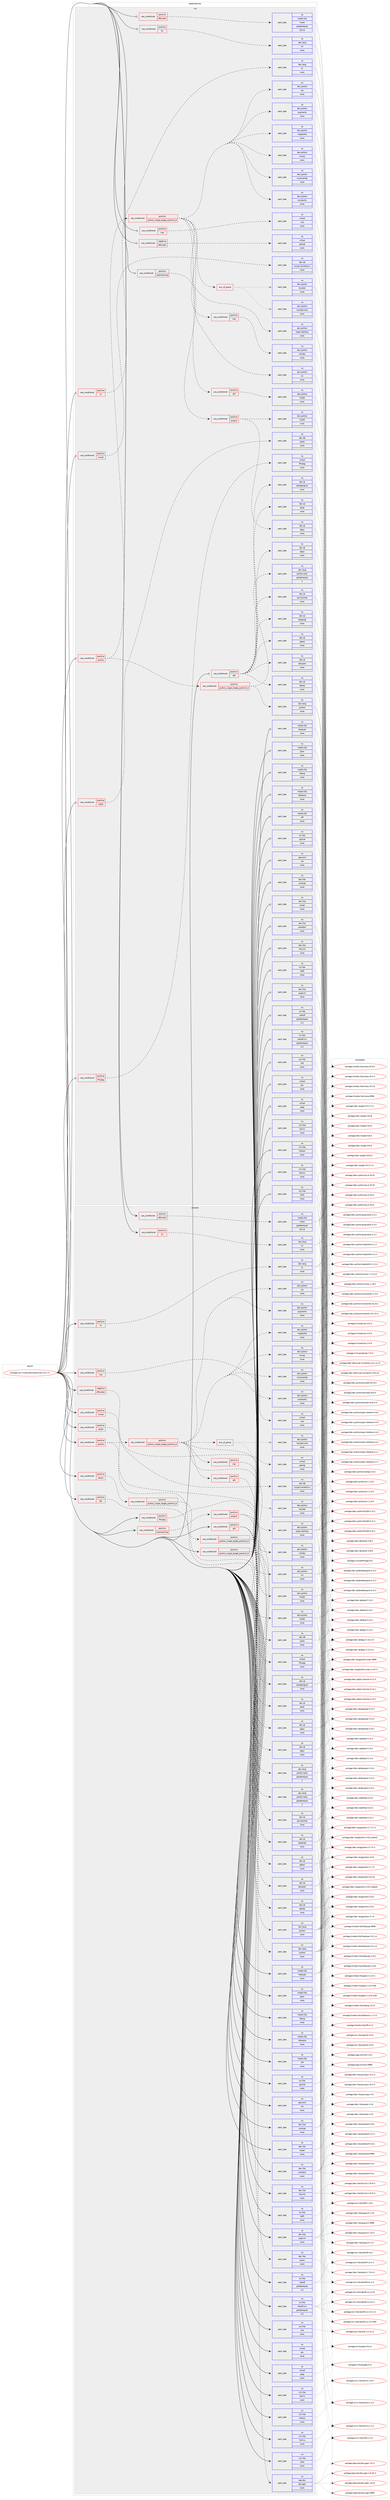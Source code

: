digraph prolog {

# *************
# Graph options
# *************

newrank=true;
concentrate=true;
compound=true;
graph [rankdir=LR,fontname=Helvetica,fontsize=10,ranksep=1.5];#, ranksep=2.5, nodesep=0.2];
edge  [arrowhead=vee];
node  [fontname=Helvetica,fontsize=10];

# **********
# The ebuild
# **********

subgraph cluster_leftcol {
color=gray;
rank=same;
label=<<i>ebuild</i>>;
id [label="portage://sci-visualization/paraview-5.6.1-r1", color=red, width=4, href="../sci-visualization/paraview-5.6.1-r1.svg"];
}

# ****************
# The dependencies
# ****************

subgraph cluster_midcol {
color=gray;
label=<<i>dependencies</i>>;
subgraph cluster_compile {
fillcolor="#eeeeee";
style=filled;
label=<<i>compile</i>>;
subgraph cond8835 {
dependency43399 [label=<<TABLE BORDER="0" CELLBORDER="1" CELLSPACING="0" CELLPADDING="4"><TR><TD ROWSPAN="3" CELLPADDING="10">use_conditional</TD></TR><TR><TD>negative</TD></TR><TR><TD>offscreen</TD></TR></TABLE>>, shape=none, color=red];
subgraph pack33593 {
dependency43400 [label=<<TABLE BORDER="0" CELLBORDER="1" CELLSPACING="0" CELLPADDING="4" WIDTH="220"><TR><TD ROWSPAN="6" CELLPADDING="30">pack_dep</TD></TR><TR><TD WIDTH="110">no</TD></TR><TR><TD>virtual</TD></TR><TR><TD>opengl</TD></TR><TR><TD>none</TD></TR><TR><TD></TD></TR></TABLE>>, shape=none, color=blue];
}
dependency43399:e -> dependency43400:w [weight=20,style="dashed",arrowhead="vee"];
}
id:e -> dependency43399:w [weight=20,style="solid",arrowhead="vee"];
subgraph cond8836 {
dependency43401 [label=<<TABLE BORDER="0" CELLBORDER="1" CELLSPACING="0" CELLPADDING="4"><TR><TD ROWSPAN="3" CELLPADDING="10">use_conditional</TD></TR><TR><TD>positive</TD></TR><TR><TD>boost</TD></TR></TABLE>>, shape=none, color=red];
subgraph cond8837 {
dependency43402 [label=<<TABLE BORDER="0" CELLBORDER="1" CELLSPACING="0" CELLPADDING="4"><TR><TD ROWSPAN="3" CELLPADDING="10">use_conditional</TD></TR><TR><TD>positive</TD></TR><TR><TD>python_single_target_python3_6</TD></TR></TABLE>>, shape=none, color=red];
subgraph pack33594 {
dependency43403 [label=<<TABLE BORDER="0" CELLBORDER="1" CELLSPACING="0" CELLPADDING="4" WIDTH="220"><TR><TD ROWSPAN="6" CELLPADDING="30">pack_dep</TD></TR><TR><TD WIDTH="110">no</TD></TR><TR><TD>dev-libs</TD></TR><TR><TD>boost</TD></TR><TR><TD>none</TD></TR><TR><TD></TD></TR></TABLE>>, shape=none, color=blue];
}
dependency43402:e -> dependency43403:w [weight=20,style="dashed",arrowhead="vee"];
}
dependency43401:e -> dependency43402:w [weight=20,style="dashed",arrowhead="vee"];
}
id:e -> dependency43401:w [weight=20,style="solid",arrowhead="vee"];
subgraph cond8838 {
dependency43404 [label=<<TABLE BORDER="0" CELLBORDER="1" CELLSPACING="0" CELLPADDING="4"><TR><TD ROWSPAN="3" CELLPADDING="10">use_conditional</TD></TR><TR><TD>positive</TD></TR><TR><TD>coprocessing</TD></TR></TABLE>>, shape=none, color=red];
subgraph cond8839 {
dependency43405 [label=<<TABLE BORDER="0" CELLBORDER="1" CELLSPACING="0" CELLPADDING="4"><TR><TD ROWSPAN="3" CELLPADDING="10">use_conditional</TD></TR><TR><TD>positive</TD></TR><TR><TD>plugins</TD></TR></TABLE>>, shape=none, color=red];
subgraph pack33595 {
dependency43406 [label=<<TABLE BORDER="0" CELLBORDER="1" CELLSPACING="0" CELLPADDING="4" WIDTH="220"><TR><TD ROWSPAN="6" CELLPADDING="30">pack_dep</TD></TR><TR><TD WIDTH="110">no</TD></TR><TR><TD>dev-python</TD></TR><TR><TD>PyQt5</TD></TR><TR><TD>none</TD></TR><TR><TD></TD></TR></TABLE>>, shape=none, color=blue];
}
dependency43405:e -> dependency43406:w [weight=20,style="dashed",arrowhead="vee"];
subgraph pack33596 {
dependency43407 [label=<<TABLE BORDER="0" CELLBORDER="1" CELLSPACING="0" CELLPADDING="4" WIDTH="220"><TR><TD ROWSPAN="6" CELLPADDING="30">pack_dep</TD></TR><TR><TD WIDTH="110">no</TD></TR><TR><TD>dev-qt</TD></TR><TR><TD>qtgui</TD></TR><TR><TD>none</TD></TR><TR><TD></TD></TR></TABLE>>, shape=none, color=blue];
}
dependency43405:e -> dependency43407:w [weight=20,style="dashed",arrowhead="vee"];
}
dependency43404:e -> dependency43405:w [weight=20,style="dashed",arrowhead="vee"];
}
id:e -> dependency43404:w [weight=20,style="solid",arrowhead="vee"];
subgraph cond8840 {
dependency43408 [label=<<TABLE BORDER="0" CELLBORDER="1" CELLSPACING="0" CELLPADDING="4"><TR><TD ROWSPAN="3" CELLPADDING="10">use_conditional</TD></TR><TR><TD>positive</TD></TR><TR><TD>doc</TD></TR></TABLE>>, shape=none, color=red];
subgraph pack33597 {
dependency43409 [label=<<TABLE BORDER="0" CELLBORDER="1" CELLSPACING="0" CELLPADDING="4" WIDTH="220"><TR><TD ROWSPAN="6" CELLPADDING="30">pack_dep</TD></TR><TR><TD WIDTH="110">no</TD></TR><TR><TD>app-doc</TD></TR><TR><TD>doxygen</TD></TR><TR><TD>none</TD></TR><TR><TD></TD></TR></TABLE>>, shape=none, color=blue];
}
dependency43408:e -> dependency43409:w [weight=20,style="dashed",arrowhead="vee"];
}
id:e -> dependency43408:w [weight=20,style="solid",arrowhead="vee"];
subgraph cond8841 {
dependency43410 [label=<<TABLE BORDER="0" CELLBORDER="1" CELLSPACING="0" CELLPADDING="4"><TR><TD ROWSPAN="3" CELLPADDING="10">use_conditional</TD></TR><TR><TD>positive</TD></TR><TR><TD>ffmpeg</TD></TR></TABLE>>, shape=none, color=red];
subgraph pack33598 {
dependency43411 [label=<<TABLE BORDER="0" CELLBORDER="1" CELLSPACING="0" CELLPADDING="4" WIDTH="220"><TR><TD ROWSPAN="6" CELLPADDING="30">pack_dep</TD></TR><TR><TD WIDTH="110">no</TD></TR><TR><TD>virtual</TD></TR><TR><TD>ffmpeg</TD></TR><TR><TD>none</TD></TR><TR><TD></TD></TR></TABLE>>, shape=none, color=blue];
}
dependency43410:e -> dependency43411:w [weight=20,style="dashed",arrowhead="vee"];
}
id:e -> dependency43410:w [weight=20,style="solid",arrowhead="vee"];
subgraph cond8842 {
dependency43412 [label=<<TABLE BORDER="0" CELLBORDER="1" CELLSPACING="0" CELLPADDING="4"><TR><TD ROWSPAN="3" CELLPADDING="10">use_conditional</TD></TR><TR><TD>positive</TD></TR><TR><TD>mpi</TD></TR></TABLE>>, shape=none, color=red];
subgraph pack33599 {
dependency43413 [label=<<TABLE BORDER="0" CELLBORDER="1" CELLSPACING="0" CELLPADDING="4" WIDTH="220"><TR><TD ROWSPAN="6" CELLPADDING="30">pack_dep</TD></TR><TR><TD WIDTH="110">no</TD></TR><TR><TD>virtual</TD></TR><TR><TD>mpi</TD></TR><TR><TD>none</TD></TR><TR><TD></TD></TR></TABLE>>, shape=none, color=blue];
}
dependency43412:e -> dependency43413:w [weight=20,style="dashed",arrowhead="vee"];
}
id:e -> dependency43412:w [weight=20,style="solid",arrowhead="vee"];
subgraph cond8843 {
dependency43414 [label=<<TABLE BORDER="0" CELLBORDER="1" CELLSPACING="0" CELLPADDING="4"><TR><TD ROWSPAN="3" CELLPADDING="10">use_conditional</TD></TR><TR><TD>positive</TD></TR><TR><TD>mysql</TD></TR></TABLE>>, shape=none, color=red];
subgraph pack33600 {
dependency43415 [label=<<TABLE BORDER="0" CELLBORDER="1" CELLSPACING="0" CELLPADDING="4" WIDTH="220"><TR><TD ROWSPAN="6" CELLPADDING="30">pack_dep</TD></TR><TR><TD WIDTH="110">no</TD></TR><TR><TD>dev-db</TD></TR><TR><TD>mysql-connector-c</TD></TR><TR><TD>none</TD></TR><TR><TD></TD></TR></TABLE>>, shape=none, color=blue];
}
dependency43414:e -> dependency43415:w [weight=20,style="dashed",arrowhead="vee"];
}
id:e -> dependency43414:w [weight=20,style="solid",arrowhead="vee"];
subgraph cond8844 {
dependency43416 [label=<<TABLE BORDER="0" CELLBORDER="1" CELLSPACING="0" CELLPADDING="4"><TR><TD ROWSPAN="3" CELLPADDING="10">use_conditional</TD></TR><TR><TD>positive</TD></TR><TR><TD>offscreen</TD></TR></TABLE>>, shape=none, color=red];
subgraph pack33601 {
dependency43417 [label=<<TABLE BORDER="0" CELLBORDER="1" CELLSPACING="0" CELLPADDING="4" WIDTH="220"><TR><TD ROWSPAN="6" CELLPADDING="30">pack_dep</TD></TR><TR><TD WIDTH="110">no</TD></TR><TR><TD>media-libs</TD></TR><TR><TD>mesa</TD></TR><TR><TD>greaterequal</TD></TR><TR><TD>18.3.6</TD></TR></TABLE>>, shape=none, color=blue];
}
dependency43416:e -> dependency43417:w [weight=20,style="dashed",arrowhead="vee"];
}
id:e -> dependency43416:w [weight=20,style="solid",arrowhead="vee"];
subgraph cond8845 {
dependency43418 [label=<<TABLE BORDER="0" CELLBORDER="1" CELLSPACING="0" CELLPADDING="4"><TR><TD ROWSPAN="3" CELLPADDING="10">use_conditional</TD></TR><TR><TD>positive</TD></TR><TR><TD>python</TD></TR></TABLE>>, shape=none, color=red];
subgraph cond8846 {
dependency43419 [label=<<TABLE BORDER="0" CELLBORDER="1" CELLSPACING="0" CELLPADDING="4"><TR><TD ROWSPAN="3" CELLPADDING="10">use_conditional</TD></TR><TR><TD>positive</TD></TR><TR><TD>python_single_target_python3_6</TD></TR></TABLE>>, shape=none, color=red];
subgraph pack33602 {
dependency43420 [label=<<TABLE BORDER="0" CELLBORDER="1" CELLSPACING="0" CELLPADDING="4" WIDTH="220"><TR><TD ROWSPAN="6" CELLPADDING="30">pack_dep</TD></TR><TR><TD WIDTH="110">no</TD></TR><TR><TD>dev-lang</TD></TR><TR><TD>python</TD></TR><TR><TD>none</TD></TR><TR><TD></TD></TR></TABLE>>, shape=none, color=blue];
}
dependency43419:e -> dependency43420:w [weight=20,style="dashed",arrowhead="vee"];
subgraph pack33603 {
dependency43421 [label=<<TABLE BORDER="0" CELLBORDER="1" CELLSPACING="0" CELLPADDING="4" WIDTH="220"><TR><TD ROWSPAN="6" CELLPADDING="30">pack_dep</TD></TR><TR><TD WIDTH="110">no</TD></TR><TR><TD>dev-lang</TD></TR><TR><TD>python-exec</TD></TR><TR><TD>greaterequal</TD></TR><TR><TD>2</TD></TR></TABLE>>, shape=none, color=blue];
}
dependency43419:e -> dependency43421:w [weight=20,style="dashed",arrowhead="vee"];
}
dependency43418:e -> dependency43419:w [weight=20,style="dashed",arrowhead="vee"];
subgraph cond8847 {
dependency43422 [label=<<TABLE BORDER="0" CELLBORDER="1" CELLSPACING="0" CELLPADDING="4"><TR><TD ROWSPAN="3" CELLPADDING="10">use_conditional</TD></TR><TR><TD>positive</TD></TR><TR><TD>python_single_target_python3_6</TD></TR></TABLE>>, shape=none, color=red];
subgraph pack33604 {
dependency43423 [label=<<TABLE BORDER="0" CELLBORDER="1" CELLSPACING="0" CELLPADDING="4" WIDTH="220"><TR><TD ROWSPAN="6" CELLPADDING="30">pack_dep</TD></TR><TR><TD WIDTH="110">no</TD></TR><TR><TD>dev-python</TD></TR><TR><TD>constantly</TD></TR><TR><TD>none</TD></TR><TR><TD></TD></TR></TABLE>>, shape=none, color=blue];
}
dependency43422:e -> dependency43423:w [weight=20,style="dashed",arrowhead="vee"];
subgraph pack33605 {
dependency43424 [label=<<TABLE BORDER="0" CELLBORDER="1" CELLSPACING="0" CELLPADDING="4" WIDTH="220"><TR><TD ROWSPAN="6" CELLPADDING="30">pack_dep</TD></TR><TR><TD WIDTH="110">no</TD></TR><TR><TD>dev-python</TD></TR><TR><TD>incremental</TD></TR><TR><TD>none</TD></TR><TR><TD></TD></TR></TABLE>>, shape=none, color=blue];
}
dependency43422:e -> dependency43424:w [weight=20,style="dashed",arrowhead="vee"];
subgraph pack33606 {
dependency43425 [label=<<TABLE BORDER="0" CELLBORDER="1" CELLSPACING="0" CELLPADDING="4" WIDTH="220"><TR><TD ROWSPAN="6" CELLPADDING="30">pack_dep</TD></TR><TR><TD WIDTH="110">no</TD></TR><TR><TD>dev-python</TD></TR><TR><TD>matplotlib</TD></TR><TR><TD>none</TD></TR><TR><TD></TD></TR></TABLE>>, shape=none, color=blue];
}
dependency43422:e -> dependency43425:w [weight=20,style="dashed",arrowhead="vee"];
subgraph pack33607 {
dependency43426 [label=<<TABLE BORDER="0" CELLBORDER="1" CELLSPACING="0" CELLPADDING="4" WIDTH="220"><TR><TD ROWSPAN="6" CELLPADDING="30">pack_dep</TD></TR><TR><TD WIDTH="110">no</TD></TR><TR><TD>dev-python</TD></TR><TR><TD>numpy</TD></TR><TR><TD>none</TD></TR><TR><TD></TD></TR></TABLE>>, shape=none, color=blue];
}
dependency43422:e -> dependency43426:w [weight=20,style="dashed",arrowhead="vee"];
subgraph pack33608 {
dependency43427 [label=<<TABLE BORDER="0" CELLBORDER="1" CELLSPACING="0" CELLPADDING="4" WIDTH="220"><TR><TD ROWSPAN="6" CELLPADDING="30">pack_dep</TD></TR><TR><TD WIDTH="110">no</TD></TR><TR><TD>dev-python</TD></TR><TR><TD>pygments</TD></TR><TR><TD>none</TD></TR><TR><TD></TD></TR></TABLE>>, shape=none, color=blue];
}
dependency43422:e -> dependency43427:w [weight=20,style="dashed",arrowhead="vee"];
subgraph pack33609 {
dependency43428 [label=<<TABLE BORDER="0" CELLBORDER="1" CELLSPACING="0" CELLPADDING="4" WIDTH="220"><TR><TD ROWSPAN="6" CELLPADDING="30">pack_dep</TD></TR><TR><TD WIDTH="110">no</TD></TR><TR><TD>dev-python</TD></TR><TR><TD>sip</TD></TR><TR><TD>none</TD></TR><TR><TD></TD></TR></TABLE>>, shape=none, color=blue];
}
dependency43422:e -> dependency43428:w [weight=20,style="dashed",arrowhead="vee"];
subgraph pack33610 {
dependency43429 [label=<<TABLE BORDER="0" CELLBORDER="1" CELLSPACING="0" CELLPADDING="4" WIDTH="220"><TR><TD ROWSPAN="6" CELLPADDING="30">pack_dep</TD></TR><TR><TD WIDTH="110">no</TD></TR><TR><TD>dev-python</TD></TR><TR><TD>six</TD></TR><TR><TD>none</TD></TR><TR><TD></TD></TR></TABLE>>, shape=none, color=blue];
}
dependency43422:e -> dependency43429:w [weight=20,style="dashed",arrowhead="vee"];
subgraph any923 {
dependency43430 [label=<<TABLE BORDER="0" CELLBORDER="1" CELLSPACING="0" CELLPADDING="4"><TR><TD CELLPADDING="10">any_of_group</TD></TR></TABLE>>, shape=none, color=red];subgraph pack33611 {
dependency43431 [label=<<TABLE BORDER="0" CELLBORDER="1" CELLSPACING="0" CELLPADDING="4" WIDTH="220"><TR><TD ROWSPAN="6" CELLPADDING="30">pack_dep</TD></TR><TR><TD WIDTH="110">no</TD></TR><TR><TD>dev-python</TD></TR><TR><TD>twisted</TD></TR><TR><TD>none</TD></TR><TR><TD></TD></TR></TABLE>>, shape=none, color=blue];
}
dependency43430:e -> dependency43431:w [weight=20,style="dotted",arrowhead="oinv"];
subgraph pack33612 {
dependency43432 [label=<<TABLE BORDER="0" CELLBORDER="1" CELLSPACING="0" CELLPADDING="4" WIDTH="220"><TR><TD ROWSPAN="6" CELLPADDING="30">pack_dep</TD></TR><TR><TD WIDTH="110">no</TD></TR><TR><TD>dev-python</TD></TR><TR><TD>twisted-core</TD></TR><TR><TD>none</TD></TR><TR><TD></TD></TR></TABLE>>, shape=none, color=blue];
}
dependency43430:e -> dependency43432:w [weight=20,style="dotted",arrowhead="oinv"];
}
dependency43422:e -> dependency43430:w [weight=20,style="dashed",arrowhead="vee"];
subgraph pack33613 {
dependency43433 [label=<<TABLE BORDER="0" CELLBORDER="1" CELLSPACING="0" CELLPADDING="4" WIDTH="220"><TR><TD ROWSPAN="6" CELLPADDING="30">pack_dep</TD></TR><TR><TD WIDTH="110">no</TD></TR><TR><TD>dev-python</TD></TR><TR><TD>zope-interface</TD></TR><TR><TD>none</TD></TR><TR><TD></TD></TR></TABLE>>, shape=none, color=blue];
}
dependency43422:e -> dependency43433:w [weight=20,style="dashed",arrowhead="vee"];
subgraph cond8848 {
dependency43434 [label=<<TABLE BORDER="0" CELLBORDER="1" CELLSPACING="0" CELLPADDING="4"><TR><TD ROWSPAN="3" CELLPADDING="10">use_conditional</TD></TR><TR><TD>positive</TD></TR><TR><TD>mpi</TD></TR></TABLE>>, shape=none, color=red];
subgraph pack33614 {
dependency43435 [label=<<TABLE BORDER="0" CELLBORDER="1" CELLSPACING="0" CELLPADDING="4" WIDTH="220"><TR><TD ROWSPAN="6" CELLPADDING="30">pack_dep</TD></TR><TR><TD WIDTH="110">no</TD></TR><TR><TD>dev-python</TD></TR><TR><TD>mpi4py</TD></TR><TR><TD>none</TD></TR><TR><TD></TD></TR></TABLE>>, shape=none, color=blue];
}
dependency43434:e -> dependency43435:w [weight=20,style="dashed",arrowhead="vee"];
}
dependency43422:e -> dependency43434:w [weight=20,style="dashed",arrowhead="vee"];
subgraph cond8849 {
dependency43436 [label=<<TABLE BORDER="0" CELLBORDER="1" CELLSPACING="0" CELLPADDING="4"><TR><TD ROWSPAN="3" CELLPADDING="10">use_conditional</TD></TR><TR><TD>positive</TD></TR><TR><TD>qt5</TD></TR></TABLE>>, shape=none, color=red];
subgraph pack33615 {
dependency43437 [label=<<TABLE BORDER="0" CELLBORDER="1" CELLSPACING="0" CELLPADDING="4" WIDTH="220"><TR><TD ROWSPAN="6" CELLPADDING="30">pack_dep</TD></TR><TR><TD WIDTH="110">no</TD></TR><TR><TD>dev-python</TD></TR><TR><TD>PyQt5</TD></TR><TR><TD>none</TD></TR><TR><TD></TD></TR></TABLE>>, shape=none, color=blue];
}
dependency43436:e -> dependency43437:w [weight=20,style="dashed",arrowhead="vee"];
}
dependency43422:e -> dependency43436:w [weight=20,style="dashed",arrowhead="vee"];
}
dependency43418:e -> dependency43422:w [weight=20,style="dashed",arrowhead="vee"];
}
id:e -> dependency43418:w [weight=20,style="solid",arrowhead="vee"];
subgraph cond8850 {
dependency43438 [label=<<TABLE BORDER="0" CELLBORDER="1" CELLSPACING="0" CELLPADDING="4"><TR><TD ROWSPAN="3" CELLPADDING="10">use_conditional</TD></TR><TR><TD>positive</TD></TR><TR><TD>python_single_target_python3_6</TD></TR></TABLE>>, shape=none, color=red];
subgraph pack33616 {
dependency43439 [label=<<TABLE BORDER="0" CELLBORDER="1" CELLSPACING="0" CELLPADDING="4" WIDTH="220"><TR><TD ROWSPAN="6" CELLPADDING="30">pack_dep</TD></TR><TR><TD WIDTH="110">no</TD></TR><TR><TD>dev-lang</TD></TR><TR><TD>python</TD></TR><TR><TD>none</TD></TR><TR><TD></TD></TR></TABLE>>, shape=none, color=blue];
}
dependency43438:e -> dependency43439:w [weight=20,style="dashed",arrowhead="vee"];
subgraph pack33617 {
dependency43440 [label=<<TABLE BORDER="0" CELLBORDER="1" CELLSPACING="0" CELLPADDING="4" WIDTH="220"><TR><TD ROWSPAN="6" CELLPADDING="30">pack_dep</TD></TR><TR><TD WIDTH="110">no</TD></TR><TR><TD>dev-lang</TD></TR><TR><TD>python-exec</TD></TR><TR><TD>greaterequal</TD></TR><TR><TD>2</TD></TR></TABLE>>, shape=none, color=blue];
}
dependency43438:e -> dependency43440:w [weight=20,style="dashed",arrowhead="vee"];
}
id:e -> dependency43438:w [weight=20,style="solid",arrowhead="vee"];
subgraph cond8851 {
dependency43441 [label=<<TABLE BORDER="0" CELLBORDER="1" CELLSPACING="0" CELLPADDING="4"><TR><TD ROWSPAN="3" CELLPADDING="10">use_conditional</TD></TR><TR><TD>positive</TD></TR><TR><TD>qt5</TD></TR></TABLE>>, shape=none, color=red];
subgraph pack33618 {
dependency43442 [label=<<TABLE BORDER="0" CELLBORDER="1" CELLSPACING="0" CELLPADDING="4" WIDTH="220"><TR><TD ROWSPAN="6" CELLPADDING="30">pack_dep</TD></TR><TR><TD WIDTH="110">no</TD></TR><TR><TD>dev-qt</TD></TR><TR><TD>designer</TD></TR><TR><TD>none</TD></TR><TR><TD></TD></TR></TABLE>>, shape=none, color=blue];
}
dependency43441:e -> dependency43442:w [weight=20,style="dashed",arrowhead="vee"];
subgraph pack33619 {
dependency43443 [label=<<TABLE BORDER="0" CELLBORDER="1" CELLSPACING="0" CELLPADDING="4" WIDTH="220"><TR><TD ROWSPAN="6" CELLPADDING="30">pack_dep</TD></TR><TR><TD WIDTH="110">no</TD></TR><TR><TD>dev-qt</TD></TR><TR><TD>qtgui</TD></TR><TR><TD>none</TD></TR><TR><TD></TD></TR></TABLE>>, shape=none, color=blue];
}
dependency43441:e -> dependency43443:w [weight=20,style="dashed",arrowhead="vee"];
subgraph pack33620 {
dependency43444 [label=<<TABLE BORDER="0" CELLBORDER="1" CELLSPACING="0" CELLPADDING="4" WIDTH="220"><TR><TD ROWSPAN="6" CELLPADDING="30">pack_dep</TD></TR><TR><TD WIDTH="110">no</TD></TR><TR><TD>dev-qt</TD></TR><TR><TD>qthelp</TD></TR><TR><TD>none</TD></TR><TR><TD></TD></TR></TABLE>>, shape=none, color=blue];
}
dependency43441:e -> dependency43444:w [weight=20,style="dashed",arrowhead="vee"];
subgraph pack33621 {
dependency43445 [label=<<TABLE BORDER="0" CELLBORDER="1" CELLSPACING="0" CELLPADDING="4" WIDTH="220"><TR><TD ROWSPAN="6" CELLPADDING="30">pack_dep</TD></TR><TR><TD WIDTH="110">no</TD></TR><TR><TD>dev-qt</TD></TR><TR><TD>qtopengl</TD></TR><TR><TD>none</TD></TR><TR><TD></TD></TR></TABLE>>, shape=none, color=blue];
}
dependency43441:e -> dependency43445:w [weight=20,style="dashed",arrowhead="vee"];
subgraph pack33622 {
dependency43446 [label=<<TABLE BORDER="0" CELLBORDER="1" CELLSPACING="0" CELLPADDING="4" WIDTH="220"><TR><TD ROWSPAN="6" CELLPADDING="30">pack_dep</TD></TR><TR><TD WIDTH="110">no</TD></TR><TR><TD>dev-qt</TD></TR><TR><TD>qtsql</TD></TR><TR><TD>none</TD></TR><TR><TD></TD></TR></TABLE>>, shape=none, color=blue];
}
dependency43441:e -> dependency43446:w [weight=20,style="dashed",arrowhead="vee"];
subgraph pack33623 {
dependency43447 [label=<<TABLE BORDER="0" CELLBORDER="1" CELLSPACING="0" CELLPADDING="4" WIDTH="220"><TR><TD ROWSPAN="6" CELLPADDING="30">pack_dep</TD></TR><TR><TD WIDTH="110">no</TD></TR><TR><TD>dev-qt</TD></TR><TR><TD>qttest</TD></TR><TR><TD>none</TD></TR><TR><TD></TD></TR></TABLE>>, shape=none, color=blue];
}
dependency43441:e -> dependency43447:w [weight=20,style="dashed",arrowhead="vee"];
subgraph pack33624 {
dependency43448 [label=<<TABLE BORDER="0" CELLBORDER="1" CELLSPACING="0" CELLPADDING="4" WIDTH="220"><TR><TD ROWSPAN="6" CELLPADDING="30">pack_dep</TD></TR><TR><TD WIDTH="110">no</TD></TR><TR><TD>dev-qt</TD></TR><TR><TD>qtwebengine</TD></TR><TR><TD>none</TD></TR><TR><TD></TD></TR></TABLE>>, shape=none, color=blue];
}
dependency43441:e -> dependency43448:w [weight=20,style="dashed",arrowhead="vee"];
subgraph pack33625 {
dependency43449 [label=<<TABLE BORDER="0" CELLBORDER="1" CELLSPACING="0" CELLPADDING="4" WIDTH="220"><TR><TD ROWSPAN="6" CELLPADDING="30">pack_dep</TD></TR><TR><TD WIDTH="110">no</TD></TR><TR><TD>dev-qt</TD></TR><TR><TD>qtx11extras</TD></TR><TR><TD>none</TD></TR><TR><TD></TD></TR></TABLE>>, shape=none, color=blue];
}
dependency43441:e -> dependency43449:w [weight=20,style="dashed",arrowhead="vee"];
}
id:e -> dependency43441:w [weight=20,style="solid",arrowhead="vee"];
subgraph cond8852 {
dependency43450 [label=<<TABLE BORDER="0" CELLBORDER="1" CELLSPACING="0" CELLPADDING="4"><TR><TD ROWSPAN="3" CELLPADDING="10">use_conditional</TD></TR><TR><TD>positive</TD></TR><TR><TD>sqlite</TD></TR></TABLE>>, shape=none, color=red];
subgraph pack33626 {
dependency43451 [label=<<TABLE BORDER="0" CELLBORDER="1" CELLSPACING="0" CELLPADDING="4" WIDTH="220"><TR><TD ROWSPAN="6" CELLPADDING="30">pack_dep</TD></TR><TR><TD WIDTH="110">no</TD></TR><TR><TD>dev-db</TD></TR><TR><TD>sqlite</TD></TR><TR><TD>none</TD></TR><TR><TD></TD></TR></TABLE>>, shape=none, color=blue];
}
dependency43450:e -> dependency43451:w [weight=20,style="dashed",arrowhead="vee"];
}
id:e -> dependency43450:w [weight=20,style="solid",arrowhead="vee"];
subgraph cond8853 {
dependency43452 [label=<<TABLE BORDER="0" CELLBORDER="1" CELLSPACING="0" CELLPADDING="4"><TR><TD ROWSPAN="3" CELLPADDING="10">use_conditional</TD></TR><TR><TD>positive</TD></TR><TR><TD>tcl</TD></TR></TABLE>>, shape=none, color=red];
subgraph pack33627 {
dependency43453 [label=<<TABLE BORDER="0" CELLBORDER="1" CELLSPACING="0" CELLPADDING="4" WIDTH="220"><TR><TD ROWSPAN="6" CELLPADDING="30">pack_dep</TD></TR><TR><TD WIDTH="110">no</TD></TR><TR><TD>dev-lang</TD></TR><TR><TD>tcl</TD></TR><TR><TD>none</TD></TR><TR><TD></TD></TR></TABLE>>, shape=none, color=blue];
}
dependency43452:e -> dependency43453:w [weight=20,style="dashed",arrowhead="vee"];
}
id:e -> dependency43452:w [weight=20,style="solid",arrowhead="vee"];
subgraph cond8854 {
dependency43454 [label=<<TABLE BORDER="0" CELLBORDER="1" CELLSPACING="0" CELLPADDING="4"><TR><TD ROWSPAN="3" CELLPADDING="10">use_conditional</TD></TR><TR><TD>positive</TD></TR><TR><TD>tk</TD></TR></TABLE>>, shape=none, color=red];
subgraph pack33628 {
dependency43455 [label=<<TABLE BORDER="0" CELLBORDER="1" CELLSPACING="0" CELLPADDING="4" WIDTH="220"><TR><TD ROWSPAN="6" CELLPADDING="30">pack_dep</TD></TR><TR><TD WIDTH="110">no</TD></TR><TR><TD>dev-lang</TD></TR><TR><TD>tk</TD></TR><TR><TD>none</TD></TR><TR><TD></TD></TR></TABLE>>, shape=none, color=blue];
}
dependency43454:e -> dependency43455:w [weight=20,style="dashed",arrowhead="vee"];
}
id:e -> dependency43454:w [weight=20,style="solid",arrowhead="vee"];
subgraph pack33629 {
dependency43456 [label=<<TABLE BORDER="0" CELLBORDER="1" CELLSPACING="0" CELLPADDING="4" WIDTH="220"><TR><TD ROWSPAN="6" CELLPADDING="30">pack_dep</TD></TR><TR><TD WIDTH="110">no</TD></TR><TR><TD>app-arch</TD></TR><TR><TD>lz4</TD></TR><TR><TD>none</TD></TR><TR><TD></TD></TR></TABLE>>, shape=none, color=blue];
}
id:e -> dependency43456:w [weight=20,style="solid",arrowhead="vee"];
subgraph pack33630 {
dependency43457 [label=<<TABLE BORDER="0" CELLBORDER="1" CELLSPACING="0" CELLPADDING="4" WIDTH="220"><TR><TD ROWSPAN="6" CELLPADDING="30">pack_dep</TD></TR><TR><TD WIDTH="110">no</TD></TR><TR><TD>dev-libs</TD></TR><TR><TD>expat</TD></TR><TR><TD>none</TD></TR><TR><TD></TD></TR></TABLE>>, shape=none, color=blue];
}
id:e -> dependency43457:w [weight=20,style="solid",arrowhead="vee"];
subgraph pack33631 {
dependency43458 [label=<<TABLE BORDER="0" CELLBORDER="1" CELLSPACING="0" CELLPADDING="4" WIDTH="220"><TR><TD ROWSPAN="6" CELLPADDING="30">pack_dep</TD></TR><TR><TD WIDTH="110">no</TD></TR><TR><TD>dev-libs</TD></TR><TR><TD>jsoncpp</TD></TR><TR><TD>none</TD></TR><TR><TD></TD></TR></TABLE>>, shape=none, color=blue];
}
id:e -> dependency43458:w [weight=20,style="solid",arrowhead="vee"];
subgraph pack33632 {
dependency43459 [label=<<TABLE BORDER="0" CELLBORDER="1" CELLSPACING="0" CELLPADDING="4" WIDTH="220"><TR><TD ROWSPAN="6" CELLPADDING="30">pack_dep</TD></TR><TR><TD WIDTH="110">no</TD></TR><TR><TD>dev-libs</TD></TR><TR><TD>libxml2</TD></TR><TR><TD>none</TD></TR><TR><TD></TD></TR></TABLE>>, shape=none, color=blue];
}
id:e -> dependency43459:w [weight=20,style="solid",arrowhead="vee"];
subgraph pack33633 {
dependency43460 [label=<<TABLE BORDER="0" CELLBORDER="1" CELLSPACING="0" CELLPADDING="4" WIDTH="220"><TR><TD ROWSPAN="6" CELLPADDING="30">pack_dep</TD></TR><TR><TD WIDTH="110">no</TD></TR><TR><TD>dev-libs</TD></TR><TR><TD>protobuf</TD></TR><TR><TD>none</TD></TR><TR><TD></TD></TR></TABLE>>, shape=none, color=blue];
}
id:e -> dependency43460:w [weight=20,style="solid",arrowhead="vee"];
subgraph pack33634 {
dependency43461 [label=<<TABLE BORDER="0" CELLBORDER="1" CELLSPACING="0" CELLPADDING="4" WIDTH="220"><TR><TD ROWSPAN="6" CELLPADDING="30">pack_dep</TD></TR><TR><TD WIDTH="110">no</TD></TR><TR><TD>dev-libs</TD></TR><TR><TD>pugixml</TD></TR><TR><TD>none</TD></TR><TR><TD></TD></TR></TABLE>>, shape=none, color=blue];
}
id:e -> dependency43461:w [weight=20,style="solid",arrowhead="vee"];
subgraph pack33635 {
dependency43462 [label=<<TABLE BORDER="0" CELLBORDER="1" CELLSPACING="0" CELLPADDING="4" WIDTH="220"><TR><TD ROWSPAN="6" CELLPADDING="30">pack_dep</TD></TR><TR><TD WIDTH="110">no</TD></TR><TR><TD>media-libs</TD></TR><TR><TD>freetype</TD></TR><TR><TD>none</TD></TR><TR><TD></TD></TR></TABLE>>, shape=none, color=blue];
}
id:e -> dependency43462:w [weight=20,style="solid",arrowhead="vee"];
subgraph pack33636 {
dependency43463 [label=<<TABLE BORDER="0" CELLBORDER="1" CELLSPACING="0" CELLPADDING="4" WIDTH="220"><TR><TD ROWSPAN="6" CELLPADDING="30">pack_dep</TD></TR><TR><TD WIDTH="110">no</TD></TR><TR><TD>media-libs</TD></TR><TR><TD>glew</TD></TR><TR><TD>none</TD></TR><TR><TD></TD></TR></TABLE>>, shape=none, color=blue];
}
id:e -> dependency43463:w [weight=20,style="solid",arrowhead="vee"];
subgraph pack33637 {
dependency43464 [label=<<TABLE BORDER="0" CELLBORDER="1" CELLSPACING="0" CELLPADDING="4" WIDTH="220"><TR><TD ROWSPAN="6" CELLPADDING="30">pack_dep</TD></TR><TR><TD WIDTH="110">no</TD></TR><TR><TD>media-libs</TD></TR><TR><TD>libpng</TD></TR><TR><TD>none</TD></TR><TR><TD></TD></TR></TABLE>>, shape=none, color=blue];
}
id:e -> dependency43464:w [weight=20,style="solid",arrowhead="vee"];
subgraph pack33638 {
dependency43465 [label=<<TABLE BORDER="0" CELLBORDER="1" CELLSPACING="0" CELLPADDING="4" WIDTH="220"><TR><TD ROWSPAN="6" CELLPADDING="30">pack_dep</TD></TR><TR><TD WIDTH="110">no</TD></TR><TR><TD>media-libs</TD></TR><TR><TD>libtheora</TD></TR><TR><TD>none</TD></TR><TR><TD></TD></TR></TABLE>>, shape=none, color=blue];
}
id:e -> dependency43465:w [weight=20,style="solid",arrowhead="vee"];
subgraph pack33639 {
dependency43466 [label=<<TABLE BORDER="0" CELLBORDER="1" CELLSPACING="0" CELLPADDING="4" WIDTH="220"><TR><TD ROWSPAN="6" CELLPADDING="30">pack_dep</TD></TR><TR><TD WIDTH="110">no</TD></TR><TR><TD>media-libs</TD></TR><TR><TD>tiff</TD></TR><TR><TD>none</TD></TR><TR><TD></TD></TR></TABLE>>, shape=none, color=blue];
}
id:e -> dependency43466:w [weight=20,style="solid",arrowhead="vee"];
subgraph pack33640 {
dependency43467 [label=<<TABLE BORDER="0" CELLBORDER="1" CELLSPACING="0" CELLPADDING="4" WIDTH="220"><TR><TD ROWSPAN="6" CELLPADDING="30">pack_dep</TD></TR><TR><TD WIDTH="110">no</TD></TR><TR><TD>sci-libs</TD></TR><TR><TD>cgnslib</TD></TR><TR><TD>none</TD></TR><TR><TD></TD></TR></TABLE>>, shape=none, color=blue];
}
id:e -> dependency43467:w [weight=20,style="solid",arrowhead="vee"];
subgraph pack33641 {
dependency43468 [label=<<TABLE BORDER="0" CELLBORDER="1" CELLSPACING="0" CELLPADDING="4" WIDTH="220"><TR><TD ROWSPAN="6" CELLPADDING="30">pack_dep</TD></TR><TR><TD WIDTH="110">no</TD></TR><TR><TD>sci-libs</TD></TR><TR><TD>hdf5</TD></TR><TR><TD>none</TD></TR><TR><TD></TD></TR></TABLE>>, shape=none, color=blue];
}
id:e -> dependency43468:w [weight=20,style="solid",arrowhead="vee"];
subgraph pack33642 {
dependency43469 [label=<<TABLE BORDER="0" CELLBORDER="1" CELLSPACING="0" CELLPADDING="4" WIDTH="220"><TR><TD ROWSPAN="6" CELLPADDING="30">pack_dep</TD></TR><TR><TD WIDTH="110">no</TD></TR><TR><TD>sci-libs</TD></TR><TR><TD>netcdf</TD></TR><TR><TD>greaterequal</TD></TR><TR><TD>4.2</TD></TR></TABLE>>, shape=none, color=blue];
}
id:e -> dependency43469:w [weight=20,style="solid",arrowhead="vee"];
subgraph pack33643 {
dependency43470 [label=<<TABLE BORDER="0" CELLBORDER="1" CELLSPACING="0" CELLPADDING="4" WIDTH="220"><TR><TD ROWSPAN="6" CELLPADDING="30">pack_dep</TD></TR><TR><TD WIDTH="110">no</TD></TR><TR><TD>sci-libs</TD></TR><TR><TD>netcdf-cxx</TD></TR><TR><TD>greaterequal</TD></TR><TR><TD>4.2</TD></TR></TABLE>>, shape=none, color=blue];
}
id:e -> dependency43470:w [weight=20,style="solid",arrowhead="vee"];
subgraph pack33644 {
dependency43471 [label=<<TABLE BORDER="0" CELLBORDER="1" CELLSPACING="0" CELLPADDING="4" WIDTH="220"><TR><TD ROWSPAN="6" CELLPADDING="30">pack_dep</TD></TR><TR><TD WIDTH="110">no</TD></TR><TR><TD>sys-libs</TD></TR><TR><TD>zlib</TD></TR><TR><TD>none</TD></TR><TR><TD></TD></TR></TABLE>>, shape=none, color=blue];
}
id:e -> dependency43471:w [weight=20,style="solid",arrowhead="vee"];
subgraph pack33645 {
dependency43472 [label=<<TABLE BORDER="0" CELLBORDER="1" CELLSPACING="0" CELLPADDING="4" WIDTH="220"><TR><TD ROWSPAN="6" CELLPADDING="30">pack_dep</TD></TR><TR><TD WIDTH="110">no</TD></TR><TR><TD>virtual</TD></TR><TR><TD>glu</TD></TR><TR><TD>none</TD></TR><TR><TD></TD></TR></TABLE>>, shape=none, color=blue];
}
id:e -> dependency43472:w [weight=20,style="solid",arrowhead="vee"];
subgraph pack33646 {
dependency43473 [label=<<TABLE BORDER="0" CELLBORDER="1" CELLSPACING="0" CELLPADDING="4" WIDTH="220"><TR><TD ROWSPAN="6" CELLPADDING="30">pack_dep</TD></TR><TR><TD WIDTH="110">no</TD></TR><TR><TD>virtual</TD></TR><TR><TD>jpeg</TD></TR><TR><TD>none</TD></TR><TR><TD></TD></TR></TABLE>>, shape=none, color=blue];
}
id:e -> dependency43473:w [weight=20,style="solid",arrowhead="vee"];
subgraph pack33647 {
dependency43474 [label=<<TABLE BORDER="0" CELLBORDER="1" CELLSPACING="0" CELLPADDING="4" WIDTH="220"><TR><TD ROWSPAN="6" CELLPADDING="30">pack_dep</TD></TR><TR><TD WIDTH="110">no</TD></TR><TR><TD>x11-libs</TD></TR><TR><TD>libX11</TD></TR><TR><TD>none</TD></TR><TR><TD></TD></TR></TABLE>>, shape=none, color=blue];
}
id:e -> dependency43474:w [weight=20,style="solid",arrowhead="vee"];
subgraph pack33648 {
dependency43475 [label=<<TABLE BORDER="0" CELLBORDER="1" CELLSPACING="0" CELLPADDING="4" WIDTH="220"><TR><TD ROWSPAN="6" CELLPADDING="30">pack_dep</TD></TR><TR><TD WIDTH="110">no</TD></TR><TR><TD>x11-libs</TD></TR><TR><TD>libXext</TD></TR><TR><TD>none</TD></TR><TR><TD></TD></TR></TABLE>>, shape=none, color=blue];
}
id:e -> dependency43475:w [weight=20,style="solid",arrowhead="vee"];
subgraph pack33649 {
dependency43476 [label=<<TABLE BORDER="0" CELLBORDER="1" CELLSPACING="0" CELLPADDING="4" WIDTH="220"><TR><TD ROWSPAN="6" CELLPADDING="30">pack_dep</TD></TR><TR><TD WIDTH="110">no</TD></TR><TR><TD>x11-libs</TD></TR><TR><TD>libXmu</TD></TR><TR><TD>none</TD></TR><TR><TD></TD></TR></TABLE>>, shape=none, color=blue];
}
id:e -> dependency43476:w [weight=20,style="solid",arrowhead="vee"];
subgraph pack33650 {
dependency43477 [label=<<TABLE BORDER="0" CELLBORDER="1" CELLSPACING="0" CELLPADDING="4" WIDTH="220"><TR><TD ROWSPAN="6" CELLPADDING="30">pack_dep</TD></TR><TR><TD WIDTH="110">no</TD></TR><TR><TD>x11-libs</TD></TR><TR><TD>libXt</TD></TR><TR><TD>none</TD></TR><TR><TD></TD></TR></TABLE>>, shape=none, color=blue];
}
id:e -> dependency43477:w [weight=20,style="solid",arrowhead="vee"];
}
subgraph cluster_compileandrun {
fillcolor="#eeeeee";
style=filled;
label=<<i>compile and run</i>>;
}
subgraph cluster_run {
fillcolor="#eeeeee";
style=filled;
label=<<i>run</i>>;
subgraph cond8855 {
dependency43478 [label=<<TABLE BORDER="0" CELLBORDER="1" CELLSPACING="0" CELLPADDING="4"><TR><TD ROWSPAN="3" CELLPADDING="10">use_conditional</TD></TR><TR><TD>negative</TD></TR><TR><TD>offscreen</TD></TR></TABLE>>, shape=none, color=red];
subgraph pack33651 {
dependency43479 [label=<<TABLE BORDER="0" CELLBORDER="1" CELLSPACING="0" CELLPADDING="4" WIDTH="220"><TR><TD ROWSPAN="6" CELLPADDING="30">pack_dep</TD></TR><TR><TD WIDTH="110">no</TD></TR><TR><TD>virtual</TD></TR><TR><TD>opengl</TD></TR><TR><TD>none</TD></TR><TR><TD></TD></TR></TABLE>>, shape=none, color=blue];
}
dependency43478:e -> dependency43479:w [weight=20,style="dashed",arrowhead="vee"];
}
id:e -> dependency43478:w [weight=20,style="solid",arrowhead="odot"];
subgraph cond8856 {
dependency43480 [label=<<TABLE BORDER="0" CELLBORDER="1" CELLSPACING="0" CELLPADDING="4"><TR><TD ROWSPAN="3" CELLPADDING="10">use_conditional</TD></TR><TR><TD>positive</TD></TR><TR><TD>coprocessing</TD></TR></TABLE>>, shape=none, color=red];
subgraph cond8857 {
dependency43481 [label=<<TABLE BORDER="0" CELLBORDER="1" CELLSPACING="0" CELLPADDING="4"><TR><TD ROWSPAN="3" CELLPADDING="10">use_conditional</TD></TR><TR><TD>positive</TD></TR><TR><TD>plugins</TD></TR></TABLE>>, shape=none, color=red];
subgraph pack33652 {
dependency43482 [label=<<TABLE BORDER="0" CELLBORDER="1" CELLSPACING="0" CELLPADDING="4" WIDTH="220"><TR><TD ROWSPAN="6" CELLPADDING="30">pack_dep</TD></TR><TR><TD WIDTH="110">no</TD></TR><TR><TD>dev-python</TD></TR><TR><TD>PyQt5</TD></TR><TR><TD>none</TD></TR><TR><TD></TD></TR></TABLE>>, shape=none, color=blue];
}
dependency43481:e -> dependency43482:w [weight=20,style="dashed",arrowhead="vee"];
subgraph pack33653 {
dependency43483 [label=<<TABLE BORDER="0" CELLBORDER="1" CELLSPACING="0" CELLPADDING="4" WIDTH="220"><TR><TD ROWSPAN="6" CELLPADDING="30">pack_dep</TD></TR><TR><TD WIDTH="110">no</TD></TR><TR><TD>dev-qt</TD></TR><TR><TD>qtgui</TD></TR><TR><TD>none</TD></TR><TR><TD></TD></TR></TABLE>>, shape=none, color=blue];
}
dependency43481:e -> dependency43483:w [weight=20,style="dashed",arrowhead="vee"];
}
dependency43480:e -> dependency43481:w [weight=20,style="dashed",arrowhead="vee"];
}
id:e -> dependency43480:w [weight=20,style="solid",arrowhead="odot"];
subgraph cond8858 {
dependency43484 [label=<<TABLE BORDER="0" CELLBORDER="1" CELLSPACING="0" CELLPADDING="4"><TR><TD ROWSPAN="3" CELLPADDING="10">use_conditional</TD></TR><TR><TD>positive</TD></TR><TR><TD>ffmpeg</TD></TR></TABLE>>, shape=none, color=red];
subgraph pack33654 {
dependency43485 [label=<<TABLE BORDER="0" CELLBORDER="1" CELLSPACING="0" CELLPADDING="4" WIDTH="220"><TR><TD ROWSPAN="6" CELLPADDING="30">pack_dep</TD></TR><TR><TD WIDTH="110">no</TD></TR><TR><TD>virtual</TD></TR><TR><TD>ffmpeg</TD></TR><TR><TD>none</TD></TR><TR><TD></TD></TR></TABLE>>, shape=none, color=blue];
}
dependency43484:e -> dependency43485:w [weight=20,style="dashed",arrowhead="vee"];
}
id:e -> dependency43484:w [weight=20,style="solid",arrowhead="odot"];
subgraph cond8859 {
dependency43486 [label=<<TABLE BORDER="0" CELLBORDER="1" CELLSPACING="0" CELLPADDING="4"><TR><TD ROWSPAN="3" CELLPADDING="10">use_conditional</TD></TR><TR><TD>positive</TD></TR><TR><TD>mpi</TD></TR></TABLE>>, shape=none, color=red];
subgraph pack33655 {
dependency43487 [label=<<TABLE BORDER="0" CELLBORDER="1" CELLSPACING="0" CELLPADDING="4" WIDTH="220"><TR><TD ROWSPAN="6" CELLPADDING="30">pack_dep</TD></TR><TR><TD WIDTH="110">no</TD></TR><TR><TD>virtual</TD></TR><TR><TD>mpi</TD></TR><TR><TD>none</TD></TR><TR><TD></TD></TR></TABLE>>, shape=none, color=blue];
}
dependency43486:e -> dependency43487:w [weight=20,style="dashed",arrowhead="vee"];
}
id:e -> dependency43486:w [weight=20,style="solid",arrowhead="odot"];
subgraph cond8860 {
dependency43488 [label=<<TABLE BORDER="0" CELLBORDER="1" CELLSPACING="0" CELLPADDING="4"><TR><TD ROWSPAN="3" CELLPADDING="10">use_conditional</TD></TR><TR><TD>positive</TD></TR><TR><TD>mysql</TD></TR></TABLE>>, shape=none, color=red];
subgraph pack33656 {
dependency43489 [label=<<TABLE BORDER="0" CELLBORDER="1" CELLSPACING="0" CELLPADDING="4" WIDTH="220"><TR><TD ROWSPAN="6" CELLPADDING="30">pack_dep</TD></TR><TR><TD WIDTH="110">no</TD></TR><TR><TD>dev-db</TD></TR><TR><TD>mysql-connector-c</TD></TR><TR><TD>none</TD></TR><TR><TD></TD></TR></TABLE>>, shape=none, color=blue];
}
dependency43488:e -> dependency43489:w [weight=20,style="dashed",arrowhead="vee"];
}
id:e -> dependency43488:w [weight=20,style="solid",arrowhead="odot"];
subgraph cond8861 {
dependency43490 [label=<<TABLE BORDER="0" CELLBORDER="1" CELLSPACING="0" CELLPADDING="4"><TR><TD ROWSPAN="3" CELLPADDING="10">use_conditional</TD></TR><TR><TD>positive</TD></TR><TR><TD>offscreen</TD></TR></TABLE>>, shape=none, color=red];
subgraph pack33657 {
dependency43491 [label=<<TABLE BORDER="0" CELLBORDER="1" CELLSPACING="0" CELLPADDING="4" WIDTH="220"><TR><TD ROWSPAN="6" CELLPADDING="30">pack_dep</TD></TR><TR><TD WIDTH="110">no</TD></TR><TR><TD>media-libs</TD></TR><TR><TD>mesa</TD></TR><TR><TD>greaterequal</TD></TR><TR><TD>18.3.6</TD></TR></TABLE>>, shape=none, color=blue];
}
dependency43490:e -> dependency43491:w [weight=20,style="dashed",arrowhead="vee"];
}
id:e -> dependency43490:w [weight=20,style="solid",arrowhead="odot"];
subgraph cond8862 {
dependency43492 [label=<<TABLE BORDER="0" CELLBORDER="1" CELLSPACING="0" CELLPADDING="4"><TR><TD ROWSPAN="3" CELLPADDING="10">use_conditional</TD></TR><TR><TD>positive</TD></TR><TR><TD>python</TD></TR></TABLE>>, shape=none, color=red];
subgraph cond8863 {
dependency43493 [label=<<TABLE BORDER="0" CELLBORDER="1" CELLSPACING="0" CELLPADDING="4"><TR><TD ROWSPAN="3" CELLPADDING="10">use_conditional</TD></TR><TR><TD>positive</TD></TR><TR><TD>python_single_target_python3_6</TD></TR></TABLE>>, shape=none, color=red];
subgraph pack33658 {
dependency43494 [label=<<TABLE BORDER="0" CELLBORDER="1" CELLSPACING="0" CELLPADDING="4" WIDTH="220"><TR><TD ROWSPAN="6" CELLPADDING="30">pack_dep</TD></TR><TR><TD WIDTH="110">no</TD></TR><TR><TD>dev-lang</TD></TR><TR><TD>python</TD></TR><TR><TD>none</TD></TR><TR><TD></TD></TR></TABLE>>, shape=none, color=blue];
}
dependency43493:e -> dependency43494:w [weight=20,style="dashed",arrowhead="vee"];
subgraph pack33659 {
dependency43495 [label=<<TABLE BORDER="0" CELLBORDER="1" CELLSPACING="0" CELLPADDING="4" WIDTH="220"><TR><TD ROWSPAN="6" CELLPADDING="30">pack_dep</TD></TR><TR><TD WIDTH="110">no</TD></TR><TR><TD>dev-lang</TD></TR><TR><TD>python-exec</TD></TR><TR><TD>greaterequal</TD></TR><TR><TD>2</TD></TR></TABLE>>, shape=none, color=blue];
}
dependency43493:e -> dependency43495:w [weight=20,style="dashed",arrowhead="vee"];
}
dependency43492:e -> dependency43493:w [weight=20,style="dashed",arrowhead="vee"];
subgraph cond8864 {
dependency43496 [label=<<TABLE BORDER="0" CELLBORDER="1" CELLSPACING="0" CELLPADDING="4"><TR><TD ROWSPAN="3" CELLPADDING="10">use_conditional</TD></TR><TR><TD>positive</TD></TR><TR><TD>python_single_target_python3_6</TD></TR></TABLE>>, shape=none, color=red];
subgraph pack33660 {
dependency43497 [label=<<TABLE BORDER="0" CELLBORDER="1" CELLSPACING="0" CELLPADDING="4" WIDTH="220"><TR><TD ROWSPAN="6" CELLPADDING="30">pack_dep</TD></TR><TR><TD WIDTH="110">no</TD></TR><TR><TD>dev-python</TD></TR><TR><TD>constantly</TD></TR><TR><TD>none</TD></TR><TR><TD></TD></TR></TABLE>>, shape=none, color=blue];
}
dependency43496:e -> dependency43497:w [weight=20,style="dashed",arrowhead="vee"];
subgraph pack33661 {
dependency43498 [label=<<TABLE BORDER="0" CELLBORDER="1" CELLSPACING="0" CELLPADDING="4" WIDTH="220"><TR><TD ROWSPAN="6" CELLPADDING="30">pack_dep</TD></TR><TR><TD WIDTH="110">no</TD></TR><TR><TD>dev-python</TD></TR><TR><TD>incremental</TD></TR><TR><TD>none</TD></TR><TR><TD></TD></TR></TABLE>>, shape=none, color=blue];
}
dependency43496:e -> dependency43498:w [weight=20,style="dashed",arrowhead="vee"];
subgraph pack33662 {
dependency43499 [label=<<TABLE BORDER="0" CELLBORDER="1" CELLSPACING="0" CELLPADDING="4" WIDTH="220"><TR><TD ROWSPAN="6" CELLPADDING="30">pack_dep</TD></TR><TR><TD WIDTH="110">no</TD></TR><TR><TD>dev-python</TD></TR><TR><TD>matplotlib</TD></TR><TR><TD>none</TD></TR><TR><TD></TD></TR></TABLE>>, shape=none, color=blue];
}
dependency43496:e -> dependency43499:w [weight=20,style="dashed",arrowhead="vee"];
subgraph pack33663 {
dependency43500 [label=<<TABLE BORDER="0" CELLBORDER="1" CELLSPACING="0" CELLPADDING="4" WIDTH="220"><TR><TD ROWSPAN="6" CELLPADDING="30">pack_dep</TD></TR><TR><TD WIDTH="110">no</TD></TR><TR><TD>dev-python</TD></TR><TR><TD>numpy</TD></TR><TR><TD>none</TD></TR><TR><TD></TD></TR></TABLE>>, shape=none, color=blue];
}
dependency43496:e -> dependency43500:w [weight=20,style="dashed",arrowhead="vee"];
subgraph pack33664 {
dependency43501 [label=<<TABLE BORDER="0" CELLBORDER="1" CELLSPACING="0" CELLPADDING="4" WIDTH="220"><TR><TD ROWSPAN="6" CELLPADDING="30">pack_dep</TD></TR><TR><TD WIDTH="110">no</TD></TR><TR><TD>dev-python</TD></TR><TR><TD>pygments</TD></TR><TR><TD>none</TD></TR><TR><TD></TD></TR></TABLE>>, shape=none, color=blue];
}
dependency43496:e -> dependency43501:w [weight=20,style="dashed",arrowhead="vee"];
subgraph pack33665 {
dependency43502 [label=<<TABLE BORDER="0" CELLBORDER="1" CELLSPACING="0" CELLPADDING="4" WIDTH="220"><TR><TD ROWSPAN="6" CELLPADDING="30">pack_dep</TD></TR><TR><TD WIDTH="110">no</TD></TR><TR><TD>dev-python</TD></TR><TR><TD>sip</TD></TR><TR><TD>none</TD></TR><TR><TD></TD></TR></TABLE>>, shape=none, color=blue];
}
dependency43496:e -> dependency43502:w [weight=20,style="dashed",arrowhead="vee"];
subgraph pack33666 {
dependency43503 [label=<<TABLE BORDER="0" CELLBORDER="1" CELLSPACING="0" CELLPADDING="4" WIDTH="220"><TR><TD ROWSPAN="6" CELLPADDING="30">pack_dep</TD></TR><TR><TD WIDTH="110">no</TD></TR><TR><TD>dev-python</TD></TR><TR><TD>six</TD></TR><TR><TD>none</TD></TR><TR><TD></TD></TR></TABLE>>, shape=none, color=blue];
}
dependency43496:e -> dependency43503:w [weight=20,style="dashed",arrowhead="vee"];
subgraph any924 {
dependency43504 [label=<<TABLE BORDER="0" CELLBORDER="1" CELLSPACING="0" CELLPADDING="4"><TR><TD CELLPADDING="10">any_of_group</TD></TR></TABLE>>, shape=none, color=red];subgraph pack33667 {
dependency43505 [label=<<TABLE BORDER="0" CELLBORDER="1" CELLSPACING="0" CELLPADDING="4" WIDTH="220"><TR><TD ROWSPAN="6" CELLPADDING="30">pack_dep</TD></TR><TR><TD WIDTH="110">no</TD></TR><TR><TD>dev-python</TD></TR><TR><TD>twisted</TD></TR><TR><TD>none</TD></TR><TR><TD></TD></TR></TABLE>>, shape=none, color=blue];
}
dependency43504:e -> dependency43505:w [weight=20,style="dotted",arrowhead="oinv"];
subgraph pack33668 {
dependency43506 [label=<<TABLE BORDER="0" CELLBORDER="1" CELLSPACING="0" CELLPADDING="4" WIDTH="220"><TR><TD ROWSPAN="6" CELLPADDING="30">pack_dep</TD></TR><TR><TD WIDTH="110">no</TD></TR><TR><TD>dev-python</TD></TR><TR><TD>twisted-core</TD></TR><TR><TD>none</TD></TR><TR><TD></TD></TR></TABLE>>, shape=none, color=blue];
}
dependency43504:e -> dependency43506:w [weight=20,style="dotted",arrowhead="oinv"];
}
dependency43496:e -> dependency43504:w [weight=20,style="dashed",arrowhead="vee"];
subgraph pack33669 {
dependency43507 [label=<<TABLE BORDER="0" CELLBORDER="1" CELLSPACING="0" CELLPADDING="4" WIDTH="220"><TR><TD ROWSPAN="6" CELLPADDING="30">pack_dep</TD></TR><TR><TD WIDTH="110">no</TD></TR><TR><TD>dev-python</TD></TR><TR><TD>zope-interface</TD></TR><TR><TD>none</TD></TR><TR><TD></TD></TR></TABLE>>, shape=none, color=blue];
}
dependency43496:e -> dependency43507:w [weight=20,style="dashed",arrowhead="vee"];
subgraph cond8865 {
dependency43508 [label=<<TABLE BORDER="0" CELLBORDER="1" CELLSPACING="0" CELLPADDING="4"><TR><TD ROWSPAN="3" CELLPADDING="10">use_conditional</TD></TR><TR><TD>positive</TD></TR><TR><TD>mpi</TD></TR></TABLE>>, shape=none, color=red];
subgraph pack33670 {
dependency43509 [label=<<TABLE BORDER="0" CELLBORDER="1" CELLSPACING="0" CELLPADDING="4" WIDTH="220"><TR><TD ROWSPAN="6" CELLPADDING="30">pack_dep</TD></TR><TR><TD WIDTH="110">no</TD></TR><TR><TD>dev-python</TD></TR><TR><TD>mpi4py</TD></TR><TR><TD>none</TD></TR><TR><TD></TD></TR></TABLE>>, shape=none, color=blue];
}
dependency43508:e -> dependency43509:w [weight=20,style="dashed",arrowhead="vee"];
}
dependency43496:e -> dependency43508:w [weight=20,style="dashed",arrowhead="vee"];
subgraph cond8866 {
dependency43510 [label=<<TABLE BORDER="0" CELLBORDER="1" CELLSPACING="0" CELLPADDING="4"><TR><TD ROWSPAN="3" CELLPADDING="10">use_conditional</TD></TR><TR><TD>positive</TD></TR><TR><TD>qt5</TD></TR></TABLE>>, shape=none, color=red];
subgraph pack33671 {
dependency43511 [label=<<TABLE BORDER="0" CELLBORDER="1" CELLSPACING="0" CELLPADDING="4" WIDTH="220"><TR><TD ROWSPAN="6" CELLPADDING="30">pack_dep</TD></TR><TR><TD WIDTH="110">no</TD></TR><TR><TD>dev-python</TD></TR><TR><TD>PyQt5</TD></TR><TR><TD>none</TD></TR><TR><TD></TD></TR></TABLE>>, shape=none, color=blue];
}
dependency43510:e -> dependency43511:w [weight=20,style="dashed",arrowhead="vee"];
}
dependency43496:e -> dependency43510:w [weight=20,style="dashed",arrowhead="vee"];
}
dependency43492:e -> dependency43496:w [weight=20,style="dashed",arrowhead="vee"];
}
id:e -> dependency43492:w [weight=20,style="solid",arrowhead="odot"];
subgraph cond8867 {
dependency43512 [label=<<TABLE BORDER="0" CELLBORDER="1" CELLSPACING="0" CELLPADDING="4"><TR><TD ROWSPAN="3" CELLPADDING="10">use_conditional</TD></TR><TR><TD>positive</TD></TR><TR><TD>qt5</TD></TR></TABLE>>, shape=none, color=red];
subgraph pack33672 {
dependency43513 [label=<<TABLE BORDER="0" CELLBORDER="1" CELLSPACING="0" CELLPADDING="4" WIDTH="220"><TR><TD ROWSPAN="6" CELLPADDING="30">pack_dep</TD></TR><TR><TD WIDTH="110">no</TD></TR><TR><TD>dev-qt</TD></TR><TR><TD>designer</TD></TR><TR><TD>none</TD></TR><TR><TD></TD></TR></TABLE>>, shape=none, color=blue];
}
dependency43512:e -> dependency43513:w [weight=20,style="dashed",arrowhead="vee"];
subgraph pack33673 {
dependency43514 [label=<<TABLE BORDER="0" CELLBORDER="1" CELLSPACING="0" CELLPADDING="4" WIDTH="220"><TR><TD ROWSPAN="6" CELLPADDING="30">pack_dep</TD></TR><TR><TD WIDTH="110">no</TD></TR><TR><TD>dev-qt</TD></TR><TR><TD>qtgui</TD></TR><TR><TD>none</TD></TR><TR><TD></TD></TR></TABLE>>, shape=none, color=blue];
}
dependency43512:e -> dependency43514:w [weight=20,style="dashed",arrowhead="vee"];
subgraph pack33674 {
dependency43515 [label=<<TABLE BORDER="0" CELLBORDER="1" CELLSPACING="0" CELLPADDING="4" WIDTH="220"><TR><TD ROWSPAN="6" CELLPADDING="30">pack_dep</TD></TR><TR><TD WIDTH="110">no</TD></TR><TR><TD>dev-qt</TD></TR><TR><TD>qthelp</TD></TR><TR><TD>none</TD></TR><TR><TD></TD></TR></TABLE>>, shape=none, color=blue];
}
dependency43512:e -> dependency43515:w [weight=20,style="dashed",arrowhead="vee"];
subgraph pack33675 {
dependency43516 [label=<<TABLE BORDER="0" CELLBORDER="1" CELLSPACING="0" CELLPADDING="4" WIDTH="220"><TR><TD ROWSPAN="6" CELLPADDING="30">pack_dep</TD></TR><TR><TD WIDTH="110">no</TD></TR><TR><TD>dev-qt</TD></TR><TR><TD>qtopengl</TD></TR><TR><TD>none</TD></TR><TR><TD></TD></TR></TABLE>>, shape=none, color=blue];
}
dependency43512:e -> dependency43516:w [weight=20,style="dashed",arrowhead="vee"];
subgraph pack33676 {
dependency43517 [label=<<TABLE BORDER="0" CELLBORDER="1" CELLSPACING="0" CELLPADDING="4" WIDTH="220"><TR><TD ROWSPAN="6" CELLPADDING="30">pack_dep</TD></TR><TR><TD WIDTH="110">no</TD></TR><TR><TD>dev-qt</TD></TR><TR><TD>qtsql</TD></TR><TR><TD>none</TD></TR><TR><TD></TD></TR></TABLE>>, shape=none, color=blue];
}
dependency43512:e -> dependency43517:w [weight=20,style="dashed",arrowhead="vee"];
subgraph pack33677 {
dependency43518 [label=<<TABLE BORDER="0" CELLBORDER="1" CELLSPACING="0" CELLPADDING="4" WIDTH="220"><TR><TD ROWSPAN="6" CELLPADDING="30">pack_dep</TD></TR><TR><TD WIDTH="110">no</TD></TR><TR><TD>dev-qt</TD></TR><TR><TD>qttest</TD></TR><TR><TD>none</TD></TR><TR><TD></TD></TR></TABLE>>, shape=none, color=blue];
}
dependency43512:e -> dependency43518:w [weight=20,style="dashed",arrowhead="vee"];
subgraph pack33678 {
dependency43519 [label=<<TABLE BORDER="0" CELLBORDER="1" CELLSPACING="0" CELLPADDING="4" WIDTH="220"><TR><TD ROWSPAN="6" CELLPADDING="30">pack_dep</TD></TR><TR><TD WIDTH="110">no</TD></TR><TR><TD>dev-qt</TD></TR><TR><TD>qtwebengine</TD></TR><TR><TD>none</TD></TR><TR><TD></TD></TR></TABLE>>, shape=none, color=blue];
}
dependency43512:e -> dependency43519:w [weight=20,style="dashed",arrowhead="vee"];
subgraph pack33679 {
dependency43520 [label=<<TABLE BORDER="0" CELLBORDER="1" CELLSPACING="0" CELLPADDING="4" WIDTH="220"><TR><TD ROWSPAN="6" CELLPADDING="30">pack_dep</TD></TR><TR><TD WIDTH="110">no</TD></TR><TR><TD>dev-qt</TD></TR><TR><TD>qtx11extras</TD></TR><TR><TD>none</TD></TR><TR><TD></TD></TR></TABLE>>, shape=none, color=blue];
}
dependency43512:e -> dependency43520:w [weight=20,style="dashed",arrowhead="vee"];
}
id:e -> dependency43512:w [weight=20,style="solid",arrowhead="odot"];
subgraph cond8868 {
dependency43521 [label=<<TABLE BORDER="0" CELLBORDER="1" CELLSPACING="0" CELLPADDING="4"><TR><TD ROWSPAN="3" CELLPADDING="10">use_conditional</TD></TR><TR><TD>positive</TD></TR><TR><TD>sqlite</TD></TR></TABLE>>, shape=none, color=red];
subgraph pack33680 {
dependency43522 [label=<<TABLE BORDER="0" CELLBORDER="1" CELLSPACING="0" CELLPADDING="4" WIDTH="220"><TR><TD ROWSPAN="6" CELLPADDING="30">pack_dep</TD></TR><TR><TD WIDTH="110">no</TD></TR><TR><TD>dev-db</TD></TR><TR><TD>sqlite</TD></TR><TR><TD>none</TD></TR><TR><TD></TD></TR></TABLE>>, shape=none, color=blue];
}
dependency43521:e -> dependency43522:w [weight=20,style="dashed",arrowhead="vee"];
}
id:e -> dependency43521:w [weight=20,style="solid",arrowhead="odot"];
subgraph cond8869 {
dependency43523 [label=<<TABLE BORDER="0" CELLBORDER="1" CELLSPACING="0" CELLPADDING="4"><TR><TD ROWSPAN="3" CELLPADDING="10">use_conditional</TD></TR><TR><TD>positive</TD></TR><TR><TD>tcl</TD></TR></TABLE>>, shape=none, color=red];
subgraph pack33681 {
dependency43524 [label=<<TABLE BORDER="0" CELLBORDER="1" CELLSPACING="0" CELLPADDING="4" WIDTH="220"><TR><TD ROWSPAN="6" CELLPADDING="30">pack_dep</TD></TR><TR><TD WIDTH="110">no</TD></TR><TR><TD>dev-lang</TD></TR><TR><TD>tcl</TD></TR><TR><TD>none</TD></TR><TR><TD></TD></TR></TABLE>>, shape=none, color=blue];
}
dependency43523:e -> dependency43524:w [weight=20,style="dashed",arrowhead="vee"];
}
id:e -> dependency43523:w [weight=20,style="solid",arrowhead="odot"];
subgraph cond8870 {
dependency43525 [label=<<TABLE BORDER="0" CELLBORDER="1" CELLSPACING="0" CELLPADDING="4"><TR><TD ROWSPAN="3" CELLPADDING="10">use_conditional</TD></TR><TR><TD>positive</TD></TR><TR><TD>tk</TD></TR></TABLE>>, shape=none, color=red];
subgraph pack33682 {
dependency43526 [label=<<TABLE BORDER="0" CELLBORDER="1" CELLSPACING="0" CELLPADDING="4" WIDTH="220"><TR><TD ROWSPAN="6" CELLPADDING="30">pack_dep</TD></TR><TR><TD WIDTH="110">no</TD></TR><TR><TD>dev-lang</TD></TR><TR><TD>tk</TD></TR><TR><TD>none</TD></TR><TR><TD></TD></TR></TABLE>>, shape=none, color=blue];
}
dependency43525:e -> dependency43526:w [weight=20,style="dashed",arrowhead="vee"];
}
id:e -> dependency43525:w [weight=20,style="solid",arrowhead="odot"];
subgraph pack33683 {
dependency43527 [label=<<TABLE BORDER="0" CELLBORDER="1" CELLSPACING="0" CELLPADDING="4" WIDTH="220"><TR><TD ROWSPAN="6" CELLPADDING="30">pack_dep</TD></TR><TR><TD WIDTH="110">no</TD></TR><TR><TD>app-arch</TD></TR><TR><TD>lz4</TD></TR><TR><TD>none</TD></TR><TR><TD></TD></TR></TABLE>>, shape=none, color=blue];
}
id:e -> dependency43527:w [weight=20,style="solid",arrowhead="odot"];
subgraph pack33684 {
dependency43528 [label=<<TABLE BORDER="0" CELLBORDER="1" CELLSPACING="0" CELLPADDING="4" WIDTH="220"><TR><TD ROWSPAN="6" CELLPADDING="30">pack_dep</TD></TR><TR><TD WIDTH="110">no</TD></TR><TR><TD>dev-libs</TD></TR><TR><TD>expat</TD></TR><TR><TD>none</TD></TR><TR><TD></TD></TR></TABLE>>, shape=none, color=blue];
}
id:e -> dependency43528:w [weight=20,style="solid",arrowhead="odot"];
subgraph pack33685 {
dependency43529 [label=<<TABLE BORDER="0" CELLBORDER="1" CELLSPACING="0" CELLPADDING="4" WIDTH="220"><TR><TD ROWSPAN="6" CELLPADDING="30">pack_dep</TD></TR><TR><TD WIDTH="110">no</TD></TR><TR><TD>dev-libs</TD></TR><TR><TD>jsoncpp</TD></TR><TR><TD>none</TD></TR><TR><TD></TD></TR></TABLE>>, shape=none, color=blue];
}
id:e -> dependency43529:w [weight=20,style="solid",arrowhead="odot"];
subgraph pack33686 {
dependency43530 [label=<<TABLE BORDER="0" CELLBORDER="1" CELLSPACING="0" CELLPADDING="4" WIDTH="220"><TR><TD ROWSPAN="6" CELLPADDING="30">pack_dep</TD></TR><TR><TD WIDTH="110">no</TD></TR><TR><TD>dev-libs</TD></TR><TR><TD>libxml2</TD></TR><TR><TD>none</TD></TR><TR><TD></TD></TR></TABLE>>, shape=none, color=blue];
}
id:e -> dependency43530:w [weight=20,style="solid",arrowhead="odot"];
subgraph pack33687 {
dependency43531 [label=<<TABLE BORDER="0" CELLBORDER="1" CELLSPACING="0" CELLPADDING="4" WIDTH="220"><TR><TD ROWSPAN="6" CELLPADDING="30">pack_dep</TD></TR><TR><TD WIDTH="110">no</TD></TR><TR><TD>dev-libs</TD></TR><TR><TD>protobuf</TD></TR><TR><TD>none</TD></TR><TR><TD></TD></TR></TABLE>>, shape=none, color=blue];
}
id:e -> dependency43531:w [weight=20,style="solid",arrowhead="odot"];
subgraph pack33688 {
dependency43532 [label=<<TABLE BORDER="0" CELLBORDER="1" CELLSPACING="0" CELLPADDING="4" WIDTH="220"><TR><TD ROWSPAN="6" CELLPADDING="30">pack_dep</TD></TR><TR><TD WIDTH="110">no</TD></TR><TR><TD>dev-libs</TD></TR><TR><TD>pugixml</TD></TR><TR><TD>none</TD></TR><TR><TD></TD></TR></TABLE>>, shape=none, color=blue];
}
id:e -> dependency43532:w [weight=20,style="solid",arrowhead="odot"];
subgraph pack33689 {
dependency43533 [label=<<TABLE BORDER="0" CELLBORDER="1" CELLSPACING="0" CELLPADDING="4" WIDTH="220"><TR><TD ROWSPAN="6" CELLPADDING="30">pack_dep</TD></TR><TR><TD WIDTH="110">no</TD></TR><TR><TD>media-libs</TD></TR><TR><TD>freetype</TD></TR><TR><TD>none</TD></TR><TR><TD></TD></TR></TABLE>>, shape=none, color=blue];
}
id:e -> dependency43533:w [weight=20,style="solid",arrowhead="odot"];
subgraph pack33690 {
dependency43534 [label=<<TABLE BORDER="0" CELLBORDER="1" CELLSPACING="0" CELLPADDING="4" WIDTH="220"><TR><TD ROWSPAN="6" CELLPADDING="30">pack_dep</TD></TR><TR><TD WIDTH="110">no</TD></TR><TR><TD>media-libs</TD></TR><TR><TD>glew</TD></TR><TR><TD>none</TD></TR><TR><TD></TD></TR></TABLE>>, shape=none, color=blue];
}
id:e -> dependency43534:w [weight=20,style="solid",arrowhead="odot"];
subgraph pack33691 {
dependency43535 [label=<<TABLE BORDER="0" CELLBORDER="1" CELLSPACING="0" CELLPADDING="4" WIDTH="220"><TR><TD ROWSPAN="6" CELLPADDING="30">pack_dep</TD></TR><TR><TD WIDTH="110">no</TD></TR><TR><TD>media-libs</TD></TR><TR><TD>libpng</TD></TR><TR><TD>none</TD></TR><TR><TD></TD></TR></TABLE>>, shape=none, color=blue];
}
id:e -> dependency43535:w [weight=20,style="solid",arrowhead="odot"];
subgraph pack33692 {
dependency43536 [label=<<TABLE BORDER="0" CELLBORDER="1" CELLSPACING="0" CELLPADDING="4" WIDTH="220"><TR><TD ROWSPAN="6" CELLPADDING="30">pack_dep</TD></TR><TR><TD WIDTH="110">no</TD></TR><TR><TD>media-libs</TD></TR><TR><TD>libtheora</TD></TR><TR><TD>none</TD></TR><TR><TD></TD></TR></TABLE>>, shape=none, color=blue];
}
id:e -> dependency43536:w [weight=20,style="solid",arrowhead="odot"];
subgraph pack33693 {
dependency43537 [label=<<TABLE BORDER="0" CELLBORDER="1" CELLSPACING="0" CELLPADDING="4" WIDTH="220"><TR><TD ROWSPAN="6" CELLPADDING="30">pack_dep</TD></TR><TR><TD WIDTH="110">no</TD></TR><TR><TD>media-libs</TD></TR><TR><TD>tiff</TD></TR><TR><TD>none</TD></TR><TR><TD></TD></TR></TABLE>>, shape=none, color=blue];
}
id:e -> dependency43537:w [weight=20,style="solid",arrowhead="odot"];
subgraph pack33694 {
dependency43538 [label=<<TABLE BORDER="0" CELLBORDER="1" CELLSPACING="0" CELLPADDING="4" WIDTH="220"><TR><TD ROWSPAN="6" CELLPADDING="30">pack_dep</TD></TR><TR><TD WIDTH="110">no</TD></TR><TR><TD>sci-libs</TD></TR><TR><TD>cgnslib</TD></TR><TR><TD>none</TD></TR><TR><TD></TD></TR></TABLE>>, shape=none, color=blue];
}
id:e -> dependency43538:w [weight=20,style="solid",arrowhead="odot"];
subgraph pack33695 {
dependency43539 [label=<<TABLE BORDER="0" CELLBORDER="1" CELLSPACING="0" CELLPADDING="4" WIDTH="220"><TR><TD ROWSPAN="6" CELLPADDING="30">pack_dep</TD></TR><TR><TD WIDTH="110">no</TD></TR><TR><TD>sci-libs</TD></TR><TR><TD>hdf5</TD></TR><TR><TD>none</TD></TR><TR><TD></TD></TR></TABLE>>, shape=none, color=blue];
}
id:e -> dependency43539:w [weight=20,style="solid",arrowhead="odot"];
subgraph pack33696 {
dependency43540 [label=<<TABLE BORDER="0" CELLBORDER="1" CELLSPACING="0" CELLPADDING="4" WIDTH="220"><TR><TD ROWSPAN="6" CELLPADDING="30">pack_dep</TD></TR><TR><TD WIDTH="110">no</TD></TR><TR><TD>sci-libs</TD></TR><TR><TD>netcdf</TD></TR><TR><TD>greaterequal</TD></TR><TR><TD>4.2</TD></TR></TABLE>>, shape=none, color=blue];
}
id:e -> dependency43540:w [weight=20,style="solid",arrowhead="odot"];
subgraph pack33697 {
dependency43541 [label=<<TABLE BORDER="0" CELLBORDER="1" CELLSPACING="0" CELLPADDING="4" WIDTH="220"><TR><TD ROWSPAN="6" CELLPADDING="30">pack_dep</TD></TR><TR><TD WIDTH="110">no</TD></TR><TR><TD>sci-libs</TD></TR><TR><TD>netcdf-cxx</TD></TR><TR><TD>greaterequal</TD></TR><TR><TD>4.2</TD></TR></TABLE>>, shape=none, color=blue];
}
id:e -> dependency43541:w [weight=20,style="solid",arrowhead="odot"];
subgraph pack33698 {
dependency43542 [label=<<TABLE BORDER="0" CELLBORDER="1" CELLSPACING="0" CELLPADDING="4" WIDTH="220"><TR><TD ROWSPAN="6" CELLPADDING="30">pack_dep</TD></TR><TR><TD WIDTH="110">no</TD></TR><TR><TD>sys-libs</TD></TR><TR><TD>zlib</TD></TR><TR><TD>none</TD></TR><TR><TD></TD></TR></TABLE>>, shape=none, color=blue];
}
id:e -> dependency43542:w [weight=20,style="solid",arrowhead="odot"];
subgraph pack33699 {
dependency43543 [label=<<TABLE BORDER="0" CELLBORDER="1" CELLSPACING="0" CELLPADDING="4" WIDTH="220"><TR><TD ROWSPAN="6" CELLPADDING="30">pack_dep</TD></TR><TR><TD WIDTH="110">no</TD></TR><TR><TD>virtual</TD></TR><TR><TD>glu</TD></TR><TR><TD>none</TD></TR><TR><TD></TD></TR></TABLE>>, shape=none, color=blue];
}
id:e -> dependency43543:w [weight=20,style="solid",arrowhead="odot"];
subgraph pack33700 {
dependency43544 [label=<<TABLE BORDER="0" CELLBORDER="1" CELLSPACING="0" CELLPADDING="4" WIDTH="220"><TR><TD ROWSPAN="6" CELLPADDING="30">pack_dep</TD></TR><TR><TD WIDTH="110">no</TD></TR><TR><TD>virtual</TD></TR><TR><TD>jpeg</TD></TR><TR><TD>none</TD></TR><TR><TD></TD></TR></TABLE>>, shape=none, color=blue];
}
id:e -> dependency43544:w [weight=20,style="solid",arrowhead="odot"];
subgraph pack33701 {
dependency43545 [label=<<TABLE BORDER="0" CELLBORDER="1" CELLSPACING="0" CELLPADDING="4" WIDTH="220"><TR><TD ROWSPAN="6" CELLPADDING="30">pack_dep</TD></TR><TR><TD WIDTH="110">no</TD></TR><TR><TD>x11-libs</TD></TR><TR><TD>libX11</TD></TR><TR><TD>none</TD></TR><TR><TD></TD></TR></TABLE>>, shape=none, color=blue];
}
id:e -> dependency43545:w [weight=20,style="solid",arrowhead="odot"];
subgraph pack33702 {
dependency43546 [label=<<TABLE BORDER="0" CELLBORDER="1" CELLSPACING="0" CELLPADDING="4" WIDTH="220"><TR><TD ROWSPAN="6" CELLPADDING="30">pack_dep</TD></TR><TR><TD WIDTH="110">no</TD></TR><TR><TD>x11-libs</TD></TR><TR><TD>libXext</TD></TR><TR><TD>none</TD></TR><TR><TD></TD></TR></TABLE>>, shape=none, color=blue];
}
id:e -> dependency43546:w [weight=20,style="solid",arrowhead="odot"];
subgraph pack33703 {
dependency43547 [label=<<TABLE BORDER="0" CELLBORDER="1" CELLSPACING="0" CELLPADDING="4" WIDTH="220"><TR><TD ROWSPAN="6" CELLPADDING="30">pack_dep</TD></TR><TR><TD WIDTH="110">no</TD></TR><TR><TD>x11-libs</TD></TR><TR><TD>libXmu</TD></TR><TR><TD>none</TD></TR><TR><TD></TD></TR></TABLE>>, shape=none, color=blue];
}
id:e -> dependency43547:w [weight=20,style="solid",arrowhead="odot"];
subgraph pack33704 {
dependency43548 [label=<<TABLE BORDER="0" CELLBORDER="1" CELLSPACING="0" CELLPADDING="4" WIDTH="220"><TR><TD ROWSPAN="6" CELLPADDING="30">pack_dep</TD></TR><TR><TD WIDTH="110">no</TD></TR><TR><TD>x11-libs</TD></TR><TR><TD>libXt</TD></TR><TR><TD>none</TD></TR><TR><TD></TD></TR></TABLE>>, shape=none, color=blue];
}
id:e -> dependency43548:w [weight=20,style="solid",arrowhead="odot"];
}
}

# **************
# The candidates
# **************

subgraph cluster_choices {
rank=same;
color=gray;
label=<<i>candidates</i>>;

subgraph choice33593 {
color=black;
nodesep=1;
choice1181051141161179710847111112101110103108455546484511450 [label="portage://virtual/opengl-7.0-r2", color=red, width=4,href="../virtual/opengl-7.0-r2.svg"];
dependency43400:e -> choice1181051141161179710847111112101110103108455546484511450:w [style=dotted,weight="100"];
}
subgraph choice33594 {
color=black;
nodesep=1;
choice10010111845108105981154798111111115116454946555046484511449 [label="portage://dev-libs/boost-1.72.0-r1", color=red, width=4,href="../dev-libs/boost-1.72.0-r1.svg"];
dependency43403:e -> choice10010111845108105981154798111111115116454946555046484511449:w [style=dotted,weight="100"];
}
subgraph choice33595 {
color=black;
nodesep=1;
choice100101118451121211161041111104780121811165345534649524649 [label="portage://dev-python/PyQt5-5.14.1", color=red, width=4,href="../dev-python/PyQt5-5.14.1.svg"];
choice100101118451121211161041111104780121811165345534649514650 [label="portage://dev-python/PyQt5-5.13.2", color=red, width=4,href="../dev-python/PyQt5-5.13.2.svg"];
choice100101118451121211161041111104780121811165345534649504650 [label="portage://dev-python/PyQt5-5.12.2", color=red, width=4,href="../dev-python/PyQt5-5.12.2.svg"];
dependency43406:e -> choice100101118451121211161041111104780121811165345534649524649:w [style=dotted,weight="100"];
dependency43406:e -> choice100101118451121211161041111104780121811165345534649514650:w [style=dotted,weight="100"];
dependency43406:e -> choice100101118451121211161041111104780121811165345534649504650:w [style=dotted,weight="100"];
}
subgraph choice33596 {
color=black;
nodesep=1;
choice1001011184511311647113116103117105455346495246494511451 [label="portage://dev-qt/qtgui-5.14.1-r3", color=red, width=4,href="../dev-qt/qtgui-5.14.1-r3.svg"];
choice100101118451131164711311610311710545534649514650 [label="portage://dev-qt/qtgui-5.13.2", color=red, width=4,href="../dev-qt/qtgui-5.13.2.svg"];
choice1001011184511311647113116103117105455346495046514511449 [label="portage://dev-qt/qtgui-5.12.3-r1", color=red, width=4,href="../dev-qt/qtgui-5.12.3-r1.svg"];
dependency43407:e -> choice1001011184511311647113116103117105455346495246494511451:w [style=dotted,weight="100"];
dependency43407:e -> choice100101118451131164711311610311710545534649514650:w [style=dotted,weight="100"];
dependency43407:e -> choice1001011184511311647113116103117105455346495046514511449:w [style=dotted,weight="100"];
}
subgraph choice33597 {
color=black;
nodesep=1;
choice971121124510011199471001111201211031011104557575757 [label="portage://app-doc/doxygen-9999", color=red, width=4,href="../app-doc/doxygen-9999.svg"];
choice9711211245100111994710011112012110310111045494656464955 [label="portage://app-doc/doxygen-1.8.17", color=red, width=4,href="../app-doc/doxygen-1.8.17.svg"];
choice97112112451001119947100111120121103101110454946564649544511449 [label="portage://app-doc/doxygen-1.8.16-r1", color=red, width=4,href="../app-doc/doxygen-1.8.16-r1.svg"];
choice9711211245100111994710011112012110310111045494656464953 [label="portage://app-doc/doxygen-1.8.15", color=red, width=4,href="../app-doc/doxygen-1.8.15.svg"];
dependency43409:e -> choice971121124510011199471001111201211031011104557575757:w [style=dotted,weight="100"];
dependency43409:e -> choice9711211245100111994710011112012110310111045494656464955:w [style=dotted,weight="100"];
dependency43409:e -> choice97112112451001119947100111120121103101110454946564649544511449:w [style=dotted,weight="100"];
dependency43409:e -> choice9711211245100111994710011112012110310111045494656464953:w [style=dotted,weight="100"];
}
subgraph choice33598 {
color=black;
nodesep=1;
choice118105114116117971084710210210911210110345574511450 [label="portage://virtual/ffmpeg-9-r2", color=red, width=4,href="../virtual/ffmpeg-9-r2.svg"];
dependency43411:e -> choice118105114116117971084710210210911210110345574511450:w [style=dotted,weight="100"];
}
subgraph choice33599 {
color=black;
nodesep=1;
choice1181051141161179710847109112105455046484511453 [label="portage://virtual/mpi-2.0-r5", color=red, width=4,href="../virtual/mpi-2.0-r5.svg"];
choice1181051141161179710847109112105455046484511452 [label="portage://virtual/mpi-2.0-r4", color=red, width=4,href="../virtual/mpi-2.0-r4.svg"];
choice1181051141161179710847109112105455046484511451 [label="portage://virtual/mpi-2.0-r3", color=red, width=4,href="../virtual/mpi-2.0-r3.svg"];
dependency43413:e -> choice1181051141161179710847109112105455046484511453:w [style=dotted,weight="100"];
dependency43413:e -> choice1181051141161179710847109112105455046484511452:w [style=dotted,weight="100"];
dependency43413:e -> choice1181051141161179710847109112105455046484511451:w [style=dotted,weight="100"];
}
subgraph choice33600 {
color=black;
nodesep=1;
choice100101118451009847109121115113108459911111011010199116111114459945564648464957 [label="portage://dev-db/mysql-connector-c-8.0.19", color=red, width=4,href="../dev-db/mysql-connector-c-8.0.19.svg"];
choice1001011184510098471091211151131084599111110110101991161111144599455446494649494511450 [label="portage://dev-db/mysql-connector-c-6.1.11-r2", color=red, width=4,href="../dev-db/mysql-connector-c-6.1.11-r2.svg"];
dependency43415:e -> choice100101118451009847109121115113108459911111011010199116111114459945564648464957:w [style=dotted,weight="100"];
dependency43415:e -> choice1001011184510098471091211151131084599111110110101991161111144599455446494649494511450:w [style=dotted,weight="100"];
}
subgraph choice33601 {
color=black;
nodesep=1;
choice10910110010597451081059811547109101115974557575757 [label="portage://media-libs/mesa-9999", color=red, width=4,href="../media-libs/mesa-9999.svg"];
choice109101100105974510810598115471091011159745504846484648 [label="portage://media-libs/mesa-20.0.0", color=red, width=4,href="../media-libs/mesa-20.0.0.svg"];
choice109101100105974510810598115471091011159745495746514652 [label="portage://media-libs/mesa-19.3.4", color=red, width=4,href="../media-libs/mesa-19.3.4.svg"];
choice109101100105974510810598115471091011159745495746504656 [label="portage://media-libs/mesa-19.2.8", color=red, width=4,href="../media-libs/mesa-19.2.8.svg"];
dependency43417:e -> choice10910110010597451081059811547109101115974557575757:w [style=dotted,weight="100"];
dependency43417:e -> choice109101100105974510810598115471091011159745504846484648:w [style=dotted,weight="100"];
dependency43417:e -> choice109101100105974510810598115471091011159745495746514652:w [style=dotted,weight="100"];
dependency43417:e -> choice109101100105974510810598115471091011159745495746504656:w [style=dotted,weight="100"];
}
subgraph choice33602 {
color=black;
nodesep=1;
choice10010111845108971101034711212111610411111045514657464895971081121049752 [label="portage://dev-lang/python-3.9.0_alpha4", color=red, width=4,href="../dev-lang/python-3.9.0_alpha4.svg"];
choice10010111845108971101034711212111610411111045514657464895971081121049750 [label="portage://dev-lang/python-3.9.0_alpha2", color=red, width=4,href="../dev-lang/python-3.9.0_alpha2.svg"];
choice100101118451089711010347112121116104111110455146564650 [label="portage://dev-lang/python-3.8.2", color=red, width=4,href="../dev-lang/python-3.8.2.svg"];
choice100101118451089711010347112121116104111110455146564649 [label="portage://dev-lang/python-3.8.1", color=red, width=4,href="../dev-lang/python-3.8.1.svg"];
choice100101118451089711010347112121116104111110455146554654 [label="portage://dev-lang/python-3.7.6", color=red, width=4,href="../dev-lang/python-3.7.6.svg"];
choice1001011184510897110103471121211161041111104551465546534511449 [label="portage://dev-lang/python-3.7.5-r1", color=red, width=4,href="../dev-lang/python-3.7.5-r1.svg"];
choice100101118451089711010347112121116104111110455146544657 [label="portage://dev-lang/python-3.6.9", color=red, width=4,href="../dev-lang/python-3.6.9.svg"];
choice10010111845108971101034711212111610411111045514654464948 [label="portage://dev-lang/python-3.6.10", color=red, width=4,href="../dev-lang/python-3.6.10.svg"];
choice100101118451089711010347112121116104111110455046554649554511449 [label="portage://dev-lang/python-2.7.17-r1", color=red, width=4,href="../dev-lang/python-2.7.17-r1.svg"];
choice10010111845108971101034711212111610411111045504655464955 [label="portage://dev-lang/python-2.7.17", color=red, width=4,href="../dev-lang/python-2.7.17.svg"];
dependency43420:e -> choice10010111845108971101034711212111610411111045514657464895971081121049752:w [style=dotted,weight="100"];
dependency43420:e -> choice10010111845108971101034711212111610411111045514657464895971081121049750:w [style=dotted,weight="100"];
dependency43420:e -> choice100101118451089711010347112121116104111110455146564650:w [style=dotted,weight="100"];
dependency43420:e -> choice100101118451089711010347112121116104111110455146564649:w [style=dotted,weight="100"];
dependency43420:e -> choice100101118451089711010347112121116104111110455146554654:w [style=dotted,weight="100"];
dependency43420:e -> choice1001011184510897110103471121211161041111104551465546534511449:w [style=dotted,weight="100"];
dependency43420:e -> choice100101118451089711010347112121116104111110455146544657:w [style=dotted,weight="100"];
dependency43420:e -> choice10010111845108971101034711212111610411111045514654464948:w [style=dotted,weight="100"];
dependency43420:e -> choice100101118451089711010347112121116104111110455046554649554511449:w [style=dotted,weight="100"];
dependency43420:e -> choice10010111845108971101034711212111610411111045504655464955:w [style=dotted,weight="100"];
}
subgraph choice33603 {
color=black;
nodesep=1;
choice10010111845108971101034711212111610411111045101120101994557575757 [label="portage://dev-lang/python-exec-9999", color=red, width=4,href="../dev-lang/python-exec-9999.svg"];
choice10010111845108971101034711212111610411111045101120101994550465246544511449 [label="portage://dev-lang/python-exec-2.4.6-r1", color=red, width=4,href="../dev-lang/python-exec-2.4.6-r1.svg"];
dependency43421:e -> choice10010111845108971101034711212111610411111045101120101994557575757:w [style=dotted,weight="100"];
dependency43421:e -> choice10010111845108971101034711212111610411111045101120101994550465246544511449:w [style=dotted,weight="100"];
}
subgraph choice33604 {
color=black;
nodesep=1;
choice10010111845112121116104111110479911111011511697110116108121454953464946484511449 [label="portage://dev-python/constantly-15.1.0-r1", color=red, width=4,href="../dev-python/constantly-15.1.0-r1.svg"];
dependency43423:e -> choice10010111845112121116104111110479911111011511697110116108121454953464946484511449:w [style=dotted,weight="100"];
}
subgraph choice33605 {
color=black;
nodesep=1;
choice1001011184511212111610411111047105110991141011091011101169710845495546534648 [label="portage://dev-python/incremental-17.5.0", color=red, width=4,href="../dev-python/incremental-17.5.0.svg"];
choice100101118451121211161041111104710511099114101109101110116971084549544649484649 [label="portage://dev-python/incremental-16.10.1", color=red, width=4,href="../dev-python/incremental-16.10.1.svg"];
dependency43424:e -> choice1001011184511212111610411111047105110991141011091011101169710845495546534648:w [style=dotted,weight="100"];
dependency43424:e -> choice100101118451121211161041111104710511099114101109101110116971084549544649484649:w [style=dotted,weight="100"];
}
subgraph choice33606 {
color=black;
nodesep=1;
choice10010111845112121116104111110471099711611210811111610810598455146494650 [label="portage://dev-python/matplotlib-3.1.2", color=red, width=4,href="../dev-python/matplotlib-3.1.2.svg"];
choice10010111845112121116104111110471099711611210811111610810598455046504652 [label="portage://dev-python/matplotlib-2.2.4", color=red, width=4,href="../dev-python/matplotlib-2.2.4.svg"];
choice100101118451121211161041111104710997116112108111116108105984550465046504511449 [label="portage://dev-python/matplotlib-2.2.2-r1", color=red, width=4,href="../dev-python/matplotlib-2.2.2-r1.svg"];
dependency43425:e -> choice10010111845112121116104111110471099711611210811111610810598455146494650:w [style=dotted,weight="100"];
dependency43425:e -> choice10010111845112121116104111110471099711611210811111610810598455046504652:w [style=dotted,weight="100"];
dependency43425:e -> choice100101118451121211161041111104710997116112108111116108105984550465046504511449:w [style=dotted,weight="100"];
}
subgraph choice33607 {
color=black;
nodesep=1;
choice1001011184511212111610411111047110117109112121454946495546524511450 [label="portage://dev-python/numpy-1.17.4-r2", color=red, width=4,href="../dev-python/numpy-1.17.4-r2.svg"];
choice100101118451121211161041111104711011710911212145494649544653 [label="portage://dev-python/numpy-1.16.5", color=red, width=4,href="../dev-python/numpy-1.16.5.svg"];
dependency43426:e -> choice1001011184511212111610411111047110117109112121454946495546524511450:w [style=dotted,weight="100"];
dependency43426:e -> choice100101118451121211161041111104711011710911212145494649544653:w [style=dotted,weight="100"];
}
subgraph choice33608 {
color=black;
nodesep=1;
choice1001011184511212111610411111047112121103109101110116115455046534650 [label="portage://dev-python/pygments-2.5.2", color=red, width=4,href="../dev-python/pygments-2.5.2.svg"];
choice1001011184511212111610411111047112121103109101110116115455046524650 [label="portage://dev-python/pygments-2.4.2", color=red, width=4,href="../dev-python/pygments-2.4.2.svg"];
choice1001011184511212111610411111047112121103109101110116115455046514649 [label="portage://dev-python/pygments-2.3.1", color=red, width=4,href="../dev-python/pygments-2.3.1.svg"];
dependency43427:e -> choice1001011184511212111610411111047112121103109101110116115455046534650:w [style=dotted,weight="100"];
dependency43427:e -> choice1001011184511212111610411111047112121103109101110116115455046524650:w [style=dotted,weight="100"];
dependency43427:e -> choice1001011184511212111610411111047112121103109101110116115455046514649:w [style=dotted,weight="100"];
}
subgraph choice33609 {
color=black;
nodesep=1;
choice10010111845112121116104111110471151051124552464957465049 [label="portage://dev-python/sip-4.19.21", color=red, width=4,href="../dev-python/sip-4.19.21.svg"];
choice10010111845112121116104111110471151051124552464957465048 [label="portage://dev-python/sip-4.19.20", color=red, width=4,href="../dev-python/sip-4.19.20.svg"];
choice10010111845112121116104111110471151051124552464957464957 [label="portage://dev-python/sip-4.19.19", color=red, width=4,href="../dev-python/sip-4.19.19.svg"];
choice10010111845112121116104111110471151051124552464957464955 [label="portage://dev-python/sip-4.19.17", color=red, width=4,href="../dev-python/sip-4.19.17.svg"];
dependency43428:e -> choice10010111845112121116104111110471151051124552464957465049:w [style=dotted,weight="100"];
dependency43428:e -> choice10010111845112121116104111110471151051124552464957465048:w [style=dotted,weight="100"];
dependency43428:e -> choice10010111845112121116104111110471151051124552464957464957:w [style=dotted,weight="100"];
dependency43428:e -> choice10010111845112121116104111110471151051124552464957464955:w [style=dotted,weight="100"];
}
subgraph choice33610 {
color=black;
nodesep=1;
choice100101118451121211161041111104711510512045494649524648 [label="portage://dev-python/six-1.14.0", color=red, width=4,href="../dev-python/six-1.14.0.svg"];
choice100101118451121211161041111104711510512045494649514648 [label="portage://dev-python/six-1.13.0", color=red, width=4,href="../dev-python/six-1.13.0.svg"];
choice100101118451121211161041111104711510512045494649504648 [label="portage://dev-python/six-1.12.0", color=red, width=4,href="../dev-python/six-1.12.0.svg"];
dependency43429:e -> choice100101118451121211161041111104711510512045494649524648:w [style=dotted,weight="100"];
dependency43429:e -> choice100101118451121211161041111104711510512045494649514648:w [style=dotted,weight="100"];
dependency43429:e -> choice100101118451121211161041111104711510512045494649504648:w [style=dotted,weight="100"];
}
subgraph choice33611 {
color=black;
nodesep=1;
choice10010111845112121116104111110471161191051151161011004549574649484648 [label="portage://dev-python/twisted-19.10.0", color=red, width=4,href="../dev-python/twisted-19.10.0.svg"];
choice100101118451121211161041111104711611910511511610110045495646524648 [label="portage://dev-python/twisted-18.4.0", color=red, width=4,href="../dev-python/twisted-18.4.0.svg"];
choice1001011184511212111610411111047116119105115116101100454954465446484511451 [label="portage://dev-python/twisted-16.6.0-r3", color=red, width=4,href="../dev-python/twisted-16.6.0-r3.svg"];
dependency43431:e -> choice10010111845112121116104111110471161191051151161011004549574649484648:w [style=dotted,weight="100"];
dependency43431:e -> choice100101118451121211161041111104711611910511511610110045495646524648:w [style=dotted,weight="100"];
dependency43431:e -> choice1001011184511212111610411111047116119105115116101100454954465446484511451:w [style=dotted,weight="100"];
}
subgraph choice33612 {
color=black;
nodesep=1;
}
subgraph choice33613 {
color=black;
nodesep=1;
choice1001011184511212111610411111047122111112101451051101161011141029799101455246554649 [label="portage://dev-python/zope-interface-4.7.1", color=red, width=4,href="../dev-python/zope-interface-4.7.1.svg"];
choice1001011184511212111610411111047122111112101451051101161011141029799101455246544648 [label="portage://dev-python/zope-interface-4.6.0", color=red, width=4,href="../dev-python/zope-interface-4.6.0.svg"];
choice1001011184511212111610411111047122111112101451051101161011141029799101455246534648 [label="portage://dev-python/zope-interface-4.5.0", color=red, width=4,href="../dev-python/zope-interface-4.5.0.svg"];
choice1001011184511212111610411111047122111112101451051101161011141029799101455246524651 [label="portage://dev-python/zope-interface-4.4.3", color=red, width=4,href="../dev-python/zope-interface-4.4.3.svg"];
choice1001011184511212111610411111047122111112101451051101161011141029799101455246514650 [label="portage://dev-python/zope-interface-4.3.2", color=red, width=4,href="../dev-python/zope-interface-4.3.2.svg"];
choice1001011184511212111610411111047122111112101451051101161011141029799101455246494649 [label="portage://dev-python/zope-interface-4.1.1", color=red, width=4,href="../dev-python/zope-interface-4.1.1.svg"];
dependency43433:e -> choice1001011184511212111610411111047122111112101451051101161011141029799101455246554649:w [style=dotted,weight="100"];
dependency43433:e -> choice1001011184511212111610411111047122111112101451051101161011141029799101455246544648:w [style=dotted,weight="100"];
dependency43433:e -> choice1001011184511212111610411111047122111112101451051101161011141029799101455246534648:w [style=dotted,weight="100"];
dependency43433:e -> choice1001011184511212111610411111047122111112101451051101161011141029799101455246524651:w [style=dotted,weight="100"];
dependency43433:e -> choice1001011184511212111610411111047122111112101451051101161011141029799101455246514650:w [style=dotted,weight="100"];
dependency43433:e -> choice1001011184511212111610411111047122111112101451051101161011141029799101455246494649:w [style=dotted,weight="100"];
}
subgraph choice33614 {
color=black;
nodesep=1;
choice100101118451121211161041111104710911210552112121455146484650 [label="portage://dev-python/mpi4py-3.0.2", color=red, width=4,href="../dev-python/mpi4py-3.0.2.svg"];
dependency43435:e -> choice100101118451121211161041111104710911210552112121455146484650:w [style=dotted,weight="100"];
}
subgraph choice33615 {
color=black;
nodesep=1;
choice100101118451121211161041111104780121811165345534649524649 [label="portage://dev-python/PyQt5-5.14.1", color=red, width=4,href="../dev-python/PyQt5-5.14.1.svg"];
choice100101118451121211161041111104780121811165345534649514650 [label="portage://dev-python/PyQt5-5.13.2", color=red, width=4,href="../dev-python/PyQt5-5.13.2.svg"];
choice100101118451121211161041111104780121811165345534649504650 [label="portage://dev-python/PyQt5-5.12.2", color=red, width=4,href="../dev-python/PyQt5-5.12.2.svg"];
dependency43437:e -> choice100101118451121211161041111104780121811165345534649524649:w [style=dotted,weight="100"];
dependency43437:e -> choice100101118451121211161041111104780121811165345534649514650:w [style=dotted,weight="100"];
dependency43437:e -> choice100101118451121211161041111104780121811165345534649504650:w [style=dotted,weight="100"];
}
subgraph choice33616 {
color=black;
nodesep=1;
choice10010111845108971101034711212111610411111045514657464895971081121049752 [label="portage://dev-lang/python-3.9.0_alpha4", color=red, width=4,href="../dev-lang/python-3.9.0_alpha4.svg"];
choice10010111845108971101034711212111610411111045514657464895971081121049750 [label="portage://dev-lang/python-3.9.0_alpha2", color=red, width=4,href="../dev-lang/python-3.9.0_alpha2.svg"];
choice100101118451089711010347112121116104111110455146564650 [label="portage://dev-lang/python-3.8.2", color=red, width=4,href="../dev-lang/python-3.8.2.svg"];
choice100101118451089711010347112121116104111110455146564649 [label="portage://dev-lang/python-3.8.1", color=red, width=4,href="../dev-lang/python-3.8.1.svg"];
choice100101118451089711010347112121116104111110455146554654 [label="portage://dev-lang/python-3.7.6", color=red, width=4,href="../dev-lang/python-3.7.6.svg"];
choice1001011184510897110103471121211161041111104551465546534511449 [label="portage://dev-lang/python-3.7.5-r1", color=red, width=4,href="../dev-lang/python-3.7.5-r1.svg"];
choice100101118451089711010347112121116104111110455146544657 [label="portage://dev-lang/python-3.6.9", color=red, width=4,href="../dev-lang/python-3.6.9.svg"];
choice10010111845108971101034711212111610411111045514654464948 [label="portage://dev-lang/python-3.6.10", color=red, width=4,href="../dev-lang/python-3.6.10.svg"];
choice100101118451089711010347112121116104111110455046554649554511449 [label="portage://dev-lang/python-2.7.17-r1", color=red, width=4,href="../dev-lang/python-2.7.17-r1.svg"];
choice10010111845108971101034711212111610411111045504655464955 [label="portage://dev-lang/python-2.7.17", color=red, width=4,href="../dev-lang/python-2.7.17.svg"];
dependency43439:e -> choice10010111845108971101034711212111610411111045514657464895971081121049752:w [style=dotted,weight="100"];
dependency43439:e -> choice10010111845108971101034711212111610411111045514657464895971081121049750:w [style=dotted,weight="100"];
dependency43439:e -> choice100101118451089711010347112121116104111110455146564650:w [style=dotted,weight="100"];
dependency43439:e -> choice100101118451089711010347112121116104111110455146564649:w [style=dotted,weight="100"];
dependency43439:e -> choice100101118451089711010347112121116104111110455146554654:w [style=dotted,weight="100"];
dependency43439:e -> choice1001011184510897110103471121211161041111104551465546534511449:w [style=dotted,weight="100"];
dependency43439:e -> choice100101118451089711010347112121116104111110455146544657:w [style=dotted,weight="100"];
dependency43439:e -> choice10010111845108971101034711212111610411111045514654464948:w [style=dotted,weight="100"];
dependency43439:e -> choice100101118451089711010347112121116104111110455046554649554511449:w [style=dotted,weight="100"];
dependency43439:e -> choice10010111845108971101034711212111610411111045504655464955:w [style=dotted,weight="100"];
}
subgraph choice33617 {
color=black;
nodesep=1;
choice10010111845108971101034711212111610411111045101120101994557575757 [label="portage://dev-lang/python-exec-9999", color=red, width=4,href="../dev-lang/python-exec-9999.svg"];
choice10010111845108971101034711212111610411111045101120101994550465246544511449 [label="portage://dev-lang/python-exec-2.4.6-r1", color=red, width=4,href="../dev-lang/python-exec-2.4.6-r1.svg"];
dependency43440:e -> choice10010111845108971101034711212111610411111045101120101994557575757:w [style=dotted,weight="100"];
dependency43440:e -> choice10010111845108971101034711212111610411111045101120101994550465246544511449:w [style=dotted,weight="100"];
}
subgraph choice33618 {
color=black;
nodesep=1;
choice100101118451131164710010111510510311010111445534649524649 [label="portage://dev-qt/designer-5.14.1", color=red, width=4,href="../dev-qt/designer-5.14.1.svg"];
choice100101118451131164710010111510510311010111445534649514650 [label="portage://dev-qt/designer-5.13.2", color=red, width=4,href="../dev-qt/designer-5.13.2.svg"];
choice100101118451131164710010111510510311010111445534649504651 [label="portage://dev-qt/designer-5.12.3", color=red, width=4,href="../dev-qt/designer-5.12.3.svg"];
dependency43442:e -> choice100101118451131164710010111510510311010111445534649524649:w [style=dotted,weight="100"];
dependency43442:e -> choice100101118451131164710010111510510311010111445534649514650:w [style=dotted,weight="100"];
dependency43442:e -> choice100101118451131164710010111510510311010111445534649504651:w [style=dotted,weight="100"];
}
subgraph choice33619 {
color=black;
nodesep=1;
choice1001011184511311647113116103117105455346495246494511451 [label="portage://dev-qt/qtgui-5.14.1-r3", color=red, width=4,href="../dev-qt/qtgui-5.14.1-r3.svg"];
choice100101118451131164711311610311710545534649514650 [label="portage://dev-qt/qtgui-5.13.2", color=red, width=4,href="../dev-qt/qtgui-5.13.2.svg"];
choice1001011184511311647113116103117105455346495046514511449 [label="portage://dev-qt/qtgui-5.12.3-r1", color=red, width=4,href="../dev-qt/qtgui-5.12.3-r1.svg"];
dependency43443:e -> choice1001011184511311647113116103117105455346495246494511451:w [style=dotted,weight="100"];
dependency43443:e -> choice100101118451131164711311610311710545534649514650:w [style=dotted,weight="100"];
dependency43443:e -> choice1001011184511311647113116103117105455346495046514511449:w [style=dotted,weight="100"];
}
subgraph choice33620 {
color=black;
nodesep=1;
choice100101118451131164711311610410110811245534649524649 [label="portage://dev-qt/qthelp-5.14.1", color=red, width=4,href="../dev-qt/qthelp-5.14.1.svg"];
choice100101118451131164711311610410110811245534649514650 [label="portage://dev-qt/qthelp-5.13.2", color=red, width=4,href="../dev-qt/qthelp-5.13.2.svg"];
choice100101118451131164711311610410110811245534649504651 [label="portage://dev-qt/qthelp-5.12.3", color=red, width=4,href="../dev-qt/qthelp-5.12.3.svg"];
dependency43444:e -> choice100101118451131164711311610410110811245534649524649:w [style=dotted,weight="100"];
dependency43444:e -> choice100101118451131164711311610410110811245534649514650:w [style=dotted,weight="100"];
dependency43444:e -> choice100101118451131164711311610410110811245534649504651:w [style=dotted,weight="100"];
}
subgraph choice33621 {
color=black;
nodesep=1;
choice100101118451131164711311611111210111010310845534649524649 [label="portage://dev-qt/qtopengl-5.14.1", color=red, width=4,href="../dev-qt/qtopengl-5.14.1.svg"];
choice100101118451131164711311611111210111010310845534649514650 [label="portage://dev-qt/qtopengl-5.13.2", color=red, width=4,href="../dev-qt/qtopengl-5.13.2.svg"];
choice100101118451131164711311611111210111010310845534649504651 [label="portage://dev-qt/qtopengl-5.12.3", color=red, width=4,href="../dev-qt/qtopengl-5.12.3.svg"];
dependency43445:e -> choice100101118451131164711311611111210111010310845534649524649:w [style=dotted,weight="100"];
dependency43445:e -> choice100101118451131164711311611111210111010310845534649514650:w [style=dotted,weight="100"];
dependency43445:e -> choice100101118451131164711311611111210111010310845534649504651:w [style=dotted,weight="100"];
}
subgraph choice33622 {
color=black;
nodesep=1;
choice100101118451131164711311611511310845534649524649 [label="portage://dev-qt/qtsql-5.14.1", color=red, width=4,href="../dev-qt/qtsql-5.14.1.svg"];
choice100101118451131164711311611511310845534649514650 [label="portage://dev-qt/qtsql-5.13.2", color=red, width=4,href="../dev-qt/qtsql-5.13.2.svg"];
choice100101118451131164711311611511310845534649504651 [label="portage://dev-qt/qtsql-5.12.3", color=red, width=4,href="../dev-qt/qtsql-5.12.3.svg"];
dependency43446:e -> choice100101118451131164711311611511310845534649524649:w [style=dotted,weight="100"];
dependency43446:e -> choice100101118451131164711311611511310845534649514650:w [style=dotted,weight="100"];
dependency43446:e -> choice100101118451131164711311611511310845534649504651:w [style=dotted,weight="100"];
}
subgraph choice33623 {
color=black;
nodesep=1;
choice100101118451131164711311611610111511645534649524649 [label="portage://dev-qt/qttest-5.14.1", color=red, width=4,href="../dev-qt/qttest-5.14.1.svg"];
choice100101118451131164711311611610111511645534649514650 [label="portage://dev-qt/qttest-5.13.2", color=red, width=4,href="../dev-qt/qttest-5.13.2.svg"];
choice100101118451131164711311611610111511645534649504651 [label="portage://dev-qt/qttest-5.12.3", color=red, width=4,href="../dev-qt/qttest-5.12.3.svg"];
dependency43447:e -> choice100101118451131164711311611610111511645534649524649:w [style=dotted,weight="100"];
dependency43447:e -> choice100101118451131164711311611610111511645534649514650:w [style=dotted,weight="100"];
dependency43447:e -> choice100101118451131164711311611610111511645534649504651:w [style=dotted,weight="100"];
}
subgraph choice33624 {
color=black;
nodesep=1;
choice10010111845113116471131161191019810111010310511010145534649524649 [label="portage://dev-qt/qtwebengine-5.14.1", color=red, width=4,href="../dev-qt/qtwebengine-5.14.1.svg"];
choice10010111845113116471131161191019810111010310511010145534649514650 [label="portage://dev-qt/qtwebengine-5.13.2", color=red, width=4,href="../dev-qt/qtwebengine-5.13.2.svg"];
choice10010111845113116471131161191019810111010310511010145534649504651 [label="portage://dev-qt/qtwebengine-5.12.3", color=red, width=4,href="../dev-qt/qtwebengine-5.12.3.svg"];
dependency43448:e -> choice10010111845113116471131161191019810111010310511010145534649524649:w [style=dotted,weight="100"];
dependency43448:e -> choice10010111845113116471131161191019810111010310511010145534649514650:w [style=dotted,weight="100"];
dependency43448:e -> choice10010111845113116471131161191019810111010310511010145534649504651:w [style=dotted,weight="100"];
}
subgraph choice33625 {
color=black;
nodesep=1;
choice100101118451131164711311612049491011201161149711545534649524649 [label="portage://dev-qt/qtx11extras-5.14.1", color=red, width=4,href="../dev-qt/qtx11extras-5.14.1.svg"];
choice100101118451131164711311612049491011201161149711545534649514650 [label="portage://dev-qt/qtx11extras-5.13.2", color=red, width=4,href="../dev-qt/qtx11extras-5.13.2.svg"];
choice100101118451131164711311612049491011201161149711545534649504651 [label="portage://dev-qt/qtx11extras-5.12.3", color=red, width=4,href="../dev-qt/qtx11extras-5.12.3.svg"];
dependency43449:e -> choice100101118451131164711311612049491011201161149711545534649524649:w [style=dotted,weight="100"];
dependency43449:e -> choice100101118451131164711311612049491011201161149711545534649514650:w [style=dotted,weight="100"];
dependency43449:e -> choice100101118451131164711311612049491011201161149711545534649504651:w [style=dotted,weight="100"];
}
subgraph choice33626 {
color=black;
nodesep=1;
choice10010111845100984711511310810511610145514651484649 [label="portage://dev-db/sqlite-3.30.1", color=red, width=4,href="../dev-db/sqlite-3.30.1.svg"];
choice10010111845100984711511310810511610145514650574648 [label="portage://dev-db/sqlite-3.29.0", color=red, width=4,href="../dev-db/sqlite-3.29.0.svg"];
dependency43451:e -> choice10010111845100984711511310810511610145514651484649:w [style=dotted,weight="100"];
dependency43451:e -> choice10010111845100984711511310810511610145514650574648:w [style=dotted,weight="100"];
}
subgraph choice33627 {
color=black;
nodesep=1;
choice10010111845108971101034711699108455646544657 [label="portage://dev-lang/tcl-8.6.9", color=red, width=4,href="../dev-lang/tcl-8.6.9.svg"];
choice10010111845108971101034711699108455646544656 [label="portage://dev-lang/tcl-8.6.8", color=red, width=4,href="../dev-lang/tcl-8.6.8.svg"];
choice10010111845108971101034711699108455646534649554511449 [label="portage://dev-lang/tcl-8.5.17-r1", color=red, width=4,href="../dev-lang/tcl-8.5.17-r1.svg"];
dependency43453:e -> choice10010111845108971101034711699108455646544657:w [style=dotted,weight="100"];
dependency43453:e -> choice10010111845108971101034711699108455646544656:w [style=dotted,weight="100"];
dependency43453:e -> choice10010111845108971101034711699108455646534649554511449:w [style=dotted,weight="100"];
}
subgraph choice33628 {
color=black;
nodesep=1;
choice1001011184510897110103471161074556465446574649 [label="portage://dev-lang/tk-8.6.9.1", color=red, width=4,href="../dev-lang/tk-8.6.9.1.svg"];
choice100101118451089711010347116107455646544657 [label="portage://dev-lang/tk-8.6.9", color=red, width=4,href="../dev-lang/tk-8.6.9.svg"];
choice100101118451089711010347116107455646544656 [label="portage://dev-lang/tk-8.6.8", color=red, width=4,href="../dev-lang/tk-8.6.8.svg"];
choice100101118451089711010347116107455646534649554511449 [label="portage://dev-lang/tk-8.5.17-r1", color=red, width=4,href="../dev-lang/tk-8.5.17-r1.svg"];
dependency43455:e -> choice1001011184510897110103471161074556465446574649:w [style=dotted,weight="100"];
dependency43455:e -> choice100101118451089711010347116107455646544657:w [style=dotted,weight="100"];
dependency43455:e -> choice100101118451089711010347116107455646544656:w [style=dotted,weight="100"];
dependency43455:e -> choice100101118451089711010347116107455646534649554511449:w [style=dotted,weight="100"];
}
subgraph choice33629 {
color=black;
nodesep=1;
choice9711211245971149910447108122524557575757 [label="portage://app-arch/lz4-9999", color=red, width=4,href="../app-arch/lz4-9999.svg"];
choice971121124597114991044710812252454946574650 [label="portage://app-arch/lz4-1.9.2", color=red, width=4,href="../app-arch/lz4-1.9.2.svg"];
dependency43456:e -> choice9711211245971149910447108122524557575757:w [style=dotted,weight="100"];
dependency43456:e -> choice971121124597114991044710812252454946574650:w [style=dotted,weight="100"];
}
subgraph choice33630 {
color=black;
nodesep=1;
choice10010111845108105981154710112011297116455046504657 [label="portage://dev-libs/expat-2.2.9", color=red, width=4,href="../dev-libs/expat-2.2.9.svg"];
choice10010111845108105981154710112011297116455046504656 [label="portage://dev-libs/expat-2.2.8", color=red, width=4,href="../dev-libs/expat-2.2.8.svg"];
dependency43457:e -> choice10010111845108105981154710112011297116455046504657:w [style=dotted,weight="100"];
dependency43457:e -> choice10010111845108105981154710112011297116455046504656:w [style=dotted,weight="100"];
}
subgraph choice33631 {
color=black;
nodesep=1;
choice100101118451081059811547106115111110991121124549465746504511450 [label="portage://dev-libs/jsoncpp-1.9.2-r2", color=red, width=4,href="../dev-libs/jsoncpp-1.9.2-r2.svg"];
choice100101118451081059811547106115111110991121124549465746504511449 [label="portage://dev-libs/jsoncpp-1.9.2-r1", color=red, width=4,href="../dev-libs/jsoncpp-1.9.2-r1.svg"];
choice10010111845108105981154710611511111099112112454946574649 [label="portage://dev-libs/jsoncpp-1.9.1", color=red, width=4,href="../dev-libs/jsoncpp-1.9.1.svg"];
dependency43458:e -> choice100101118451081059811547106115111110991121124549465746504511450:w [style=dotted,weight="100"];
dependency43458:e -> choice100101118451081059811547106115111110991121124549465746504511449:w [style=dotted,weight="100"];
dependency43458:e -> choice10010111845108105981154710611511111099112112454946574649:w [style=dotted,weight="100"];
}
subgraph choice33632 {
color=black;
nodesep=1;
choice10010111845108105981154710810598120109108504550465746574511451 [label="portage://dev-libs/libxml2-2.9.9-r3", color=red, width=4,href="../dev-libs/libxml2-2.9.9-r3.svg"];
choice10010111845108105981154710810598120109108504550465746574511450 [label="portage://dev-libs/libxml2-2.9.9-r2", color=red, width=4,href="../dev-libs/libxml2-2.9.9-r2.svg"];
dependency43459:e -> choice10010111845108105981154710810598120109108504550465746574511451:w [style=dotted,weight="100"];
dependency43459:e -> choice10010111845108105981154710810598120109108504550465746574511450:w [style=dotted,weight="100"];
}
subgraph choice33633 {
color=black;
nodesep=1;
choice100101118451081059811547112114111116111981171024557575757 [label="portage://dev-libs/protobuf-9999", color=red, width=4,href="../dev-libs/protobuf-9999.svg"];
choice10010111845108105981154711211411111611198117102455146574650 [label="portage://dev-libs/protobuf-3.9.2", color=red, width=4,href="../dev-libs/protobuf-3.9.2.svg"];
choice10010111845108105981154711211411111611198117102455146574649 [label="portage://dev-libs/protobuf-3.9.1", color=red, width=4,href="../dev-libs/protobuf-3.9.1.svg"];
choice10010111845108105981154711211411111611198117102455146564648 [label="portage://dev-libs/protobuf-3.8.0", color=red, width=4,href="../dev-libs/protobuf-3.8.0.svg"];
choice1001011184510810598115471121141111161119811710245514649494650 [label="portage://dev-libs/protobuf-3.11.2", color=red, width=4,href="../dev-libs/protobuf-3.11.2.svg"];
choice1001011184510810598115471121141111161119811710245514649484649 [label="portage://dev-libs/protobuf-3.10.1", color=red, width=4,href="../dev-libs/protobuf-3.10.1.svg"];
dependency43460:e -> choice100101118451081059811547112114111116111981171024557575757:w [style=dotted,weight="100"];
dependency43460:e -> choice10010111845108105981154711211411111611198117102455146574650:w [style=dotted,weight="100"];
dependency43460:e -> choice10010111845108105981154711211411111611198117102455146574649:w [style=dotted,weight="100"];
dependency43460:e -> choice10010111845108105981154711211411111611198117102455146564648:w [style=dotted,weight="100"];
dependency43460:e -> choice1001011184510810598115471121141111161119811710245514649494650:w [style=dotted,weight="100"];
dependency43460:e -> choice1001011184510810598115471121141111161119811710245514649484649:w [style=dotted,weight="100"];
}
subgraph choice33634 {
color=black;
nodesep=1;
choice1001011184510810598115471121171031051201091084557575757 [label="portage://dev-libs/pugixml-9999", color=red, width=4,href="../dev-libs/pugixml-9999.svg"];
choice100101118451081059811547112117103105120109108454946574511449 [label="portage://dev-libs/pugixml-1.9-r1", color=red, width=4,href="../dev-libs/pugixml-1.9-r1.svg"];
choice10010111845108105981154711211710310512010910845494657 [label="portage://dev-libs/pugixml-1.9", color=red, width=4,href="../dev-libs/pugixml-1.9.svg"];
choice1001011184510810598115471121171031051201091084549464948 [label="portage://dev-libs/pugixml-1.10", color=red, width=4,href="../dev-libs/pugixml-1.10.svg"];
dependency43461:e -> choice1001011184510810598115471121171031051201091084557575757:w [style=dotted,weight="100"];
dependency43461:e -> choice100101118451081059811547112117103105120109108454946574511449:w [style=dotted,weight="100"];
dependency43461:e -> choice10010111845108105981154711211710310512010910845494657:w [style=dotted,weight="100"];
dependency43461:e -> choice1001011184510810598115471121171031051201091084549464948:w [style=dotted,weight="100"];
}
subgraph choice33635 {
color=black;
nodesep=1;
choice109101100105974510810598115471021141011011161211121014557575757 [label="portage://media-libs/freetype-9999", color=red, width=4,href="../media-libs/freetype-9999.svg"];
choice109101100105974510810598115471021141011011161211121014550465746494511452 [label="portage://media-libs/freetype-2.9.1-r4", color=red, width=4,href="../media-libs/freetype-2.9.1-r4.svg"];
choice109101100105974510810598115471021141011011161211121014550465746494511451 [label="portage://media-libs/freetype-2.9.1-r3", color=red, width=4,href="../media-libs/freetype-2.9.1-r3.svg"];
choice1091011001059745108105981154710211410110111612111210145504649484649 [label="portage://media-libs/freetype-2.10.1", color=red, width=4,href="../media-libs/freetype-2.10.1.svg"];
choice1091011001059745108105981154710211410110111612111210145504649484648 [label="portage://media-libs/freetype-2.10.0", color=red, width=4,href="../media-libs/freetype-2.10.0.svg"];
dependency43462:e -> choice109101100105974510810598115471021141011011161211121014557575757:w [style=dotted,weight="100"];
dependency43462:e -> choice109101100105974510810598115471021141011011161211121014550465746494511452:w [style=dotted,weight="100"];
dependency43462:e -> choice109101100105974510810598115471021141011011161211121014550465746494511451:w [style=dotted,weight="100"];
dependency43462:e -> choice1091011001059745108105981154710211410110111612111210145504649484649:w [style=dotted,weight="100"];
dependency43462:e -> choice1091011001059745108105981154710211410110111612111210145504649484648:w [style=dotted,weight="100"];
}
subgraph choice33636 {
color=black;
nodesep=1;
choice109101100105974510810598115471031081011194550464946484511449 [label="portage://media-libs/glew-2.1.0-r1", color=red, width=4,href="../media-libs/glew-2.1.0-r1.svg"];
choice1091011001059745108105981154710310810111945494654464845114494848 [label="portage://media-libs/glew-1.6.0-r100", color=red, width=4,href="../media-libs/glew-1.6.0-r100.svg"];
choice109101100105974510810598115471031081011194549464948464845114494848 [label="portage://media-libs/glew-1.10.0-r100", color=red, width=4,href="../media-libs/glew-1.10.0-r100.svg"];
dependency43463:e -> choice109101100105974510810598115471031081011194550464946484511449:w [style=dotted,weight="100"];
dependency43463:e -> choice1091011001059745108105981154710310810111945494654464845114494848:w [style=dotted,weight="100"];
dependency43463:e -> choice109101100105974510810598115471031081011194549464948464845114494848:w [style=dotted,weight="100"];
}
subgraph choice33637 {
color=black;
nodesep=1;
choice109101100105974510810598115471081059811211010345494654465155 [label="portage://media-libs/libpng-1.6.37", color=red, width=4,href="../media-libs/libpng-1.6.37.svg"];
dependency43464:e -> choice109101100105974510810598115471081059811211010345494654465155:w [style=dotted,weight="100"];
}
subgraph choice33638 {
color=black;
nodesep=1;
choice1091011001059745108105981154710810598116104101111114974549464946494511450 [label="portage://media-libs/libtheora-1.1.1-r2", color=red, width=4,href="../media-libs/libtheora-1.1.1-r2.svg"];
dependency43465:e -> choice1091011001059745108105981154710810598116104101111114974549464946494511450:w [style=dotted,weight="100"];
}
subgraph choice33639 {
color=black;
nodesep=1;
choice10910110010597451081059811547116105102102455246494648 [label="portage://media-libs/tiff-4.1.0", color=red, width=4,href="../media-libs/tiff-4.1.0.svg"];
dependency43466:e -> choice10910110010597451081059811547116105102102455246494648:w [style=dotted,weight="100"];
}
subgraph choice33640 {
color=black;
nodesep=1;
choice115991054510810598115479910311011510810598455146524648 [label="portage://sci-libs/cgnslib-3.4.0", color=red, width=4,href="../sci-libs/cgnslib-3.4.0.svg"];
choice115991054510810598115479910311011510810598455146514648 [label="portage://sci-libs/cgnslib-3.3.0", color=red, width=4,href="../sci-libs/cgnslib-3.3.0.svg"];
dependency43467:e -> choice115991054510810598115479910311011510810598455146524648:w [style=dotted,weight="100"];
dependency43467:e -> choice115991054510810598115479910311011510810598455146514648:w [style=dotted,weight="100"];
}
subgraph choice33641 {
color=black;
nodesep=1;
choice115991054510810598115471041001025345494649484653 [label="portage://sci-libs/hdf5-1.10.5", color=red, width=4,href="../sci-libs/hdf5-1.10.5.svg"];
dependency43468:e -> choice115991054510810598115471041001025345494649484653:w [style=dotted,weight="100"];
}
subgraph choice33642 {
color=black;
nodesep=1;
choice11599105451081059811547110101116991001024552465446494511449 [label="portage://sci-libs/netcdf-4.6.1-r1", color=red, width=4,href="../sci-libs/netcdf-4.6.1-r1.svg"];
choice1159910545108105981154711010111699100102455246544649 [label="portage://sci-libs/netcdf-4.6.1", color=red, width=4,href="../sci-libs/netcdf-4.6.1.svg"];
choice11599105451081059811547110101116991001024552465146504511449 [label="portage://sci-libs/netcdf-4.3.2-r1", color=red, width=4,href="../sci-libs/netcdf-4.3.2-r1.svg"];
dependency43469:e -> choice11599105451081059811547110101116991001024552465446494511449:w [style=dotted,weight="100"];
dependency43469:e -> choice1159910545108105981154711010111699100102455246544649:w [style=dotted,weight="100"];
dependency43469:e -> choice11599105451081059811547110101116991001024552465146504511449:w [style=dotted,weight="100"];
}
subgraph choice33643 {
color=black;
nodesep=1;
choice11599105451081059811547110101116991001024599120120455246514648 [label="portage://sci-libs/netcdf-cxx-4.3.0", color=red, width=4,href="../sci-libs/netcdf-cxx-4.3.0.svg"];
choice115991054510810598115471101011169910010245991201204552465046494511449 [label="portage://sci-libs/netcdf-cxx-4.2.1-r1", color=red, width=4,href="../sci-libs/netcdf-cxx-4.2.1-r1.svg"];
choice11599105451081059811547110101116991001024599120120455246504649 [label="portage://sci-libs/netcdf-cxx-4.2.1", color=red, width=4,href="../sci-libs/netcdf-cxx-4.2.1.svg"];
choice115991054510810598115471101011169910010245991201204552465045114514848 [label="portage://sci-libs/netcdf-cxx-4.2-r300", color=red, width=4,href="../sci-libs/netcdf-cxx-4.2-r300.svg"];
dependency43470:e -> choice11599105451081059811547110101116991001024599120120455246514648:w [style=dotted,weight="100"];
dependency43470:e -> choice115991054510810598115471101011169910010245991201204552465046494511449:w [style=dotted,weight="100"];
dependency43470:e -> choice11599105451081059811547110101116991001024599120120455246504649:w [style=dotted,weight="100"];
dependency43470:e -> choice115991054510810598115471101011169910010245991201204552465045114514848:w [style=dotted,weight="100"];
}
subgraph choice33644 {
color=black;
nodesep=1;
choice11512111545108105981154712210810598454946504649494511450 [label="portage://sys-libs/zlib-1.2.11-r2", color=red, width=4,href="../sys-libs/zlib-1.2.11-r2.svg"];
dependency43471:e -> choice11512111545108105981154712210810598454946504649494511450:w [style=dotted,weight="100"];
}
subgraph choice33645 {
color=black;
nodesep=1;
choice1181051141161179710847103108117455746484511450 [label="portage://virtual/glu-9.0-r2", color=red, width=4,href="../virtual/glu-9.0-r2.svg"];
dependency43472:e -> choice1181051141161179710847103108117455746484511450:w [style=dotted,weight="100"];
}
subgraph choice33646 {
color=black;
nodesep=1;
choice118105114116117971084710611210110345484511451 [label="portage://virtual/jpeg-0-r3", color=red, width=4,href="../virtual/jpeg-0-r3.svg"];
dependency43473:e -> choice118105114116117971084710611210110345484511451:w [style=dotted,weight="100"];
}
subgraph choice33647 {
color=black;
nodesep=1;
choice120494945108105981154710810598884949454946544657 [label="portage://x11-libs/libX11-1.6.9", color=red, width=4,href="../x11-libs/libX11-1.6.9.svg"];
dependency43474:e -> choice120494945108105981154710810598884949454946544657:w [style=dotted,weight="100"];
}
subgraph choice33648 {
color=black;
nodesep=1;
choice12049494510810598115471081059888101120116454946514652 [label="portage://x11-libs/libXext-1.3.4", color=red, width=4,href="../x11-libs/libXext-1.3.4.svg"];
dependency43475:e -> choice12049494510810598115471081059888101120116454946514652:w [style=dotted,weight="100"];
}
subgraph choice33649 {
color=black;
nodesep=1;
choice12049494510810598115471081059888109117454946494651 [label="portage://x11-libs/libXmu-1.1.3", color=red, width=4,href="../x11-libs/libXmu-1.1.3.svg"];
dependency43476:e -> choice12049494510810598115471081059888109117454946494651:w [style=dotted,weight="100"];
}
subgraph choice33650 {
color=black;
nodesep=1;
choice12049494510810598115471081059888116454946504648 [label="portage://x11-libs/libXt-1.2.0", color=red, width=4,href="../x11-libs/libXt-1.2.0.svg"];
dependency43477:e -> choice12049494510810598115471081059888116454946504648:w [style=dotted,weight="100"];
}
subgraph choice33651 {
color=black;
nodesep=1;
choice1181051141161179710847111112101110103108455546484511450 [label="portage://virtual/opengl-7.0-r2", color=red, width=4,href="../virtual/opengl-7.0-r2.svg"];
dependency43479:e -> choice1181051141161179710847111112101110103108455546484511450:w [style=dotted,weight="100"];
}
subgraph choice33652 {
color=black;
nodesep=1;
choice100101118451121211161041111104780121811165345534649524649 [label="portage://dev-python/PyQt5-5.14.1", color=red, width=4,href="../dev-python/PyQt5-5.14.1.svg"];
choice100101118451121211161041111104780121811165345534649514650 [label="portage://dev-python/PyQt5-5.13.2", color=red, width=4,href="../dev-python/PyQt5-5.13.2.svg"];
choice100101118451121211161041111104780121811165345534649504650 [label="portage://dev-python/PyQt5-5.12.2", color=red, width=4,href="../dev-python/PyQt5-5.12.2.svg"];
dependency43482:e -> choice100101118451121211161041111104780121811165345534649524649:w [style=dotted,weight="100"];
dependency43482:e -> choice100101118451121211161041111104780121811165345534649514650:w [style=dotted,weight="100"];
dependency43482:e -> choice100101118451121211161041111104780121811165345534649504650:w [style=dotted,weight="100"];
}
subgraph choice33653 {
color=black;
nodesep=1;
choice1001011184511311647113116103117105455346495246494511451 [label="portage://dev-qt/qtgui-5.14.1-r3", color=red, width=4,href="../dev-qt/qtgui-5.14.1-r3.svg"];
choice100101118451131164711311610311710545534649514650 [label="portage://dev-qt/qtgui-5.13.2", color=red, width=4,href="../dev-qt/qtgui-5.13.2.svg"];
choice1001011184511311647113116103117105455346495046514511449 [label="portage://dev-qt/qtgui-5.12.3-r1", color=red, width=4,href="../dev-qt/qtgui-5.12.3-r1.svg"];
dependency43483:e -> choice1001011184511311647113116103117105455346495246494511451:w [style=dotted,weight="100"];
dependency43483:e -> choice100101118451131164711311610311710545534649514650:w [style=dotted,weight="100"];
dependency43483:e -> choice1001011184511311647113116103117105455346495046514511449:w [style=dotted,weight="100"];
}
subgraph choice33654 {
color=black;
nodesep=1;
choice118105114116117971084710210210911210110345574511450 [label="portage://virtual/ffmpeg-9-r2", color=red, width=4,href="../virtual/ffmpeg-9-r2.svg"];
dependency43485:e -> choice118105114116117971084710210210911210110345574511450:w [style=dotted,weight="100"];
}
subgraph choice33655 {
color=black;
nodesep=1;
choice1181051141161179710847109112105455046484511453 [label="portage://virtual/mpi-2.0-r5", color=red, width=4,href="../virtual/mpi-2.0-r5.svg"];
choice1181051141161179710847109112105455046484511452 [label="portage://virtual/mpi-2.0-r4", color=red, width=4,href="../virtual/mpi-2.0-r4.svg"];
choice1181051141161179710847109112105455046484511451 [label="portage://virtual/mpi-2.0-r3", color=red, width=4,href="../virtual/mpi-2.0-r3.svg"];
dependency43487:e -> choice1181051141161179710847109112105455046484511453:w [style=dotted,weight="100"];
dependency43487:e -> choice1181051141161179710847109112105455046484511452:w [style=dotted,weight="100"];
dependency43487:e -> choice1181051141161179710847109112105455046484511451:w [style=dotted,weight="100"];
}
subgraph choice33656 {
color=black;
nodesep=1;
choice100101118451009847109121115113108459911111011010199116111114459945564648464957 [label="portage://dev-db/mysql-connector-c-8.0.19", color=red, width=4,href="../dev-db/mysql-connector-c-8.0.19.svg"];
choice1001011184510098471091211151131084599111110110101991161111144599455446494649494511450 [label="portage://dev-db/mysql-connector-c-6.1.11-r2", color=red, width=4,href="../dev-db/mysql-connector-c-6.1.11-r2.svg"];
dependency43489:e -> choice100101118451009847109121115113108459911111011010199116111114459945564648464957:w [style=dotted,weight="100"];
dependency43489:e -> choice1001011184510098471091211151131084599111110110101991161111144599455446494649494511450:w [style=dotted,weight="100"];
}
subgraph choice33657 {
color=black;
nodesep=1;
choice10910110010597451081059811547109101115974557575757 [label="portage://media-libs/mesa-9999", color=red, width=4,href="../media-libs/mesa-9999.svg"];
choice109101100105974510810598115471091011159745504846484648 [label="portage://media-libs/mesa-20.0.0", color=red, width=4,href="../media-libs/mesa-20.0.0.svg"];
choice109101100105974510810598115471091011159745495746514652 [label="portage://media-libs/mesa-19.3.4", color=red, width=4,href="../media-libs/mesa-19.3.4.svg"];
choice109101100105974510810598115471091011159745495746504656 [label="portage://media-libs/mesa-19.2.8", color=red, width=4,href="../media-libs/mesa-19.2.8.svg"];
dependency43491:e -> choice10910110010597451081059811547109101115974557575757:w [style=dotted,weight="100"];
dependency43491:e -> choice109101100105974510810598115471091011159745504846484648:w [style=dotted,weight="100"];
dependency43491:e -> choice109101100105974510810598115471091011159745495746514652:w [style=dotted,weight="100"];
dependency43491:e -> choice109101100105974510810598115471091011159745495746504656:w [style=dotted,weight="100"];
}
subgraph choice33658 {
color=black;
nodesep=1;
choice10010111845108971101034711212111610411111045514657464895971081121049752 [label="portage://dev-lang/python-3.9.0_alpha4", color=red, width=4,href="../dev-lang/python-3.9.0_alpha4.svg"];
choice10010111845108971101034711212111610411111045514657464895971081121049750 [label="portage://dev-lang/python-3.9.0_alpha2", color=red, width=4,href="../dev-lang/python-3.9.0_alpha2.svg"];
choice100101118451089711010347112121116104111110455146564650 [label="portage://dev-lang/python-3.8.2", color=red, width=4,href="../dev-lang/python-3.8.2.svg"];
choice100101118451089711010347112121116104111110455146564649 [label="portage://dev-lang/python-3.8.1", color=red, width=4,href="../dev-lang/python-3.8.1.svg"];
choice100101118451089711010347112121116104111110455146554654 [label="portage://dev-lang/python-3.7.6", color=red, width=4,href="../dev-lang/python-3.7.6.svg"];
choice1001011184510897110103471121211161041111104551465546534511449 [label="portage://dev-lang/python-3.7.5-r1", color=red, width=4,href="../dev-lang/python-3.7.5-r1.svg"];
choice100101118451089711010347112121116104111110455146544657 [label="portage://dev-lang/python-3.6.9", color=red, width=4,href="../dev-lang/python-3.6.9.svg"];
choice10010111845108971101034711212111610411111045514654464948 [label="portage://dev-lang/python-3.6.10", color=red, width=4,href="../dev-lang/python-3.6.10.svg"];
choice100101118451089711010347112121116104111110455046554649554511449 [label="portage://dev-lang/python-2.7.17-r1", color=red, width=4,href="../dev-lang/python-2.7.17-r1.svg"];
choice10010111845108971101034711212111610411111045504655464955 [label="portage://dev-lang/python-2.7.17", color=red, width=4,href="../dev-lang/python-2.7.17.svg"];
dependency43494:e -> choice10010111845108971101034711212111610411111045514657464895971081121049752:w [style=dotted,weight="100"];
dependency43494:e -> choice10010111845108971101034711212111610411111045514657464895971081121049750:w [style=dotted,weight="100"];
dependency43494:e -> choice100101118451089711010347112121116104111110455146564650:w [style=dotted,weight="100"];
dependency43494:e -> choice100101118451089711010347112121116104111110455146564649:w [style=dotted,weight="100"];
dependency43494:e -> choice100101118451089711010347112121116104111110455146554654:w [style=dotted,weight="100"];
dependency43494:e -> choice1001011184510897110103471121211161041111104551465546534511449:w [style=dotted,weight="100"];
dependency43494:e -> choice100101118451089711010347112121116104111110455146544657:w [style=dotted,weight="100"];
dependency43494:e -> choice10010111845108971101034711212111610411111045514654464948:w [style=dotted,weight="100"];
dependency43494:e -> choice100101118451089711010347112121116104111110455046554649554511449:w [style=dotted,weight="100"];
dependency43494:e -> choice10010111845108971101034711212111610411111045504655464955:w [style=dotted,weight="100"];
}
subgraph choice33659 {
color=black;
nodesep=1;
choice10010111845108971101034711212111610411111045101120101994557575757 [label="portage://dev-lang/python-exec-9999", color=red, width=4,href="../dev-lang/python-exec-9999.svg"];
choice10010111845108971101034711212111610411111045101120101994550465246544511449 [label="portage://dev-lang/python-exec-2.4.6-r1", color=red, width=4,href="../dev-lang/python-exec-2.4.6-r1.svg"];
dependency43495:e -> choice10010111845108971101034711212111610411111045101120101994557575757:w [style=dotted,weight="100"];
dependency43495:e -> choice10010111845108971101034711212111610411111045101120101994550465246544511449:w [style=dotted,weight="100"];
}
subgraph choice33660 {
color=black;
nodesep=1;
choice10010111845112121116104111110479911111011511697110116108121454953464946484511449 [label="portage://dev-python/constantly-15.1.0-r1", color=red, width=4,href="../dev-python/constantly-15.1.0-r1.svg"];
dependency43497:e -> choice10010111845112121116104111110479911111011511697110116108121454953464946484511449:w [style=dotted,weight="100"];
}
subgraph choice33661 {
color=black;
nodesep=1;
choice1001011184511212111610411111047105110991141011091011101169710845495546534648 [label="portage://dev-python/incremental-17.5.0", color=red, width=4,href="../dev-python/incremental-17.5.0.svg"];
choice100101118451121211161041111104710511099114101109101110116971084549544649484649 [label="portage://dev-python/incremental-16.10.1", color=red, width=4,href="../dev-python/incremental-16.10.1.svg"];
dependency43498:e -> choice1001011184511212111610411111047105110991141011091011101169710845495546534648:w [style=dotted,weight="100"];
dependency43498:e -> choice100101118451121211161041111104710511099114101109101110116971084549544649484649:w [style=dotted,weight="100"];
}
subgraph choice33662 {
color=black;
nodesep=1;
choice10010111845112121116104111110471099711611210811111610810598455146494650 [label="portage://dev-python/matplotlib-3.1.2", color=red, width=4,href="../dev-python/matplotlib-3.1.2.svg"];
choice10010111845112121116104111110471099711611210811111610810598455046504652 [label="portage://dev-python/matplotlib-2.2.4", color=red, width=4,href="../dev-python/matplotlib-2.2.4.svg"];
choice100101118451121211161041111104710997116112108111116108105984550465046504511449 [label="portage://dev-python/matplotlib-2.2.2-r1", color=red, width=4,href="../dev-python/matplotlib-2.2.2-r1.svg"];
dependency43499:e -> choice10010111845112121116104111110471099711611210811111610810598455146494650:w [style=dotted,weight="100"];
dependency43499:e -> choice10010111845112121116104111110471099711611210811111610810598455046504652:w [style=dotted,weight="100"];
dependency43499:e -> choice100101118451121211161041111104710997116112108111116108105984550465046504511449:w [style=dotted,weight="100"];
}
subgraph choice33663 {
color=black;
nodesep=1;
choice1001011184511212111610411111047110117109112121454946495546524511450 [label="portage://dev-python/numpy-1.17.4-r2", color=red, width=4,href="../dev-python/numpy-1.17.4-r2.svg"];
choice100101118451121211161041111104711011710911212145494649544653 [label="portage://dev-python/numpy-1.16.5", color=red, width=4,href="../dev-python/numpy-1.16.5.svg"];
dependency43500:e -> choice1001011184511212111610411111047110117109112121454946495546524511450:w [style=dotted,weight="100"];
dependency43500:e -> choice100101118451121211161041111104711011710911212145494649544653:w [style=dotted,weight="100"];
}
subgraph choice33664 {
color=black;
nodesep=1;
choice1001011184511212111610411111047112121103109101110116115455046534650 [label="portage://dev-python/pygments-2.5.2", color=red, width=4,href="../dev-python/pygments-2.5.2.svg"];
choice1001011184511212111610411111047112121103109101110116115455046524650 [label="portage://dev-python/pygments-2.4.2", color=red, width=4,href="../dev-python/pygments-2.4.2.svg"];
choice1001011184511212111610411111047112121103109101110116115455046514649 [label="portage://dev-python/pygments-2.3.1", color=red, width=4,href="../dev-python/pygments-2.3.1.svg"];
dependency43501:e -> choice1001011184511212111610411111047112121103109101110116115455046534650:w [style=dotted,weight="100"];
dependency43501:e -> choice1001011184511212111610411111047112121103109101110116115455046524650:w [style=dotted,weight="100"];
dependency43501:e -> choice1001011184511212111610411111047112121103109101110116115455046514649:w [style=dotted,weight="100"];
}
subgraph choice33665 {
color=black;
nodesep=1;
choice10010111845112121116104111110471151051124552464957465049 [label="portage://dev-python/sip-4.19.21", color=red, width=4,href="../dev-python/sip-4.19.21.svg"];
choice10010111845112121116104111110471151051124552464957465048 [label="portage://dev-python/sip-4.19.20", color=red, width=4,href="../dev-python/sip-4.19.20.svg"];
choice10010111845112121116104111110471151051124552464957464957 [label="portage://dev-python/sip-4.19.19", color=red, width=4,href="../dev-python/sip-4.19.19.svg"];
choice10010111845112121116104111110471151051124552464957464955 [label="portage://dev-python/sip-4.19.17", color=red, width=4,href="../dev-python/sip-4.19.17.svg"];
dependency43502:e -> choice10010111845112121116104111110471151051124552464957465049:w [style=dotted,weight="100"];
dependency43502:e -> choice10010111845112121116104111110471151051124552464957465048:w [style=dotted,weight="100"];
dependency43502:e -> choice10010111845112121116104111110471151051124552464957464957:w [style=dotted,weight="100"];
dependency43502:e -> choice10010111845112121116104111110471151051124552464957464955:w [style=dotted,weight="100"];
}
subgraph choice33666 {
color=black;
nodesep=1;
choice100101118451121211161041111104711510512045494649524648 [label="portage://dev-python/six-1.14.0", color=red, width=4,href="../dev-python/six-1.14.0.svg"];
choice100101118451121211161041111104711510512045494649514648 [label="portage://dev-python/six-1.13.0", color=red, width=4,href="../dev-python/six-1.13.0.svg"];
choice100101118451121211161041111104711510512045494649504648 [label="portage://dev-python/six-1.12.0", color=red, width=4,href="../dev-python/six-1.12.0.svg"];
dependency43503:e -> choice100101118451121211161041111104711510512045494649524648:w [style=dotted,weight="100"];
dependency43503:e -> choice100101118451121211161041111104711510512045494649514648:w [style=dotted,weight="100"];
dependency43503:e -> choice100101118451121211161041111104711510512045494649504648:w [style=dotted,weight="100"];
}
subgraph choice33667 {
color=black;
nodesep=1;
choice10010111845112121116104111110471161191051151161011004549574649484648 [label="portage://dev-python/twisted-19.10.0", color=red, width=4,href="../dev-python/twisted-19.10.0.svg"];
choice100101118451121211161041111104711611910511511610110045495646524648 [label="portage://dev-python/twisted-18.4.0", color=red, width=4,href="../dev-python/twisted-18.4.0.svg"];
choice1001011184511212111610411111047116119105115116101100454954465446484511451 [label="portage://dev-python/twisted-16.6.0-r3", color=red, width=4,href="../dev-python/twisted-16.6.0-r3.svg"];
dependency43505:e -> choice10010111845112121116104111110471161191051151161011004549574649484648:w [style=dotted,weight="100"];
dependency43505:e -> choice100101118451121211161041111104711611910511511610110045495646524648:w [style=dotted,weight="100"];
dependency43505:e -> choice1001011184511212111610411111047116119105115116101100454954465446484511451:w [style=dotted,weight="100"];
}
subgraph choice33668 {
color=black;
nodesep=1;
}
subgraph choice33669 {
color=black;
nodesep=1;
choice1001011184511212111610411111047122111112101451051101161011141029799101455246554649 [label="portage://dev-python/zope-interface-4.7.1", color=red, width=4,href="../dev-python/zope-interface-4.7.1.svg"];
choice1001011184511212111610411111047122111112101451051101161011141029799101455246544648 [label="portage://dev-python/zope-interface-4.6.0", color=red, width=4,href="../dev-python/zope-interface-4.6.0.svg"];
choice1001011184511212111610411111047122111112101451051101161011141029799101455246534648 [label="portage://dev-python/zope-interface-4.5.0", color=red, width=4,href="../dev-python/zope-interface-4.5.0.svg"];
choice1001011184511212111610411111047122111112101451051101161011141029799101455246524651 [label="portage://dev-python/zope-interface-4.4.3", color=red, width=4,href="../dev-python/zope-interface-4.4.3.svg"];
choice1001011184511212111610411111047122111112101451051101161011141029799101455246514650 [label="portage://dev-python/zope-interface-4.3.2", color=red, width=4,href="../dev-python/zope-interface-4.3.2.svg"];
choice1001011184511212111610411111047122111112101451051101161011141029799101455246494649 [label="portage://dev-python/zope-interface-4.1.1", color=red, width=4,href="../dev-python/zope-interface-4.1.1.svg"];
dependency43507:e -> choice1001011184511212111610411111047122111112101451051101161011141029799101455246554649:w [style=dotted,weight="100"];
dependency43507:e -> choice1001011184511212111610411111047122111112101451051101161011141029799101455246544648:w [style=dotted,weight="100"];
dependency43507:e -> choice1001011184511212111610411111047122111112101451051101161011141029799101455246534648:w [style=dotted,weight="100"];
dependency43507:e -> choice1001011184511212111610411111047122111112101451051101161011141029799101455246524651:w [style=dotted,weight="100"];
dependency43507:e -> choice1001011184511212111610411111047122111112101451051101161011141029799101455246514650:w [style=dotted,weight="100"];
dependency43507:e -> choice1001011184511212111610411111047122111112101451051101161011141029799101455246494649:w [style=dotted,weight="100"];
}
subgraph choice33670 {
color=black;
nodesep=1;
choice100101118451121211161041111104710911210552112121455146484650 [label="portage://dev-python/mpi4py-3.0.2", color=red, width=4,href="../dev-python/mpi4py-3.0.2.svg"];
dependency43509:e -> choice100101118451121211161041111104710911210552112121455146484650:w [style=dotted,weight="100"];
}
subgraph choice33671 {
color=black;
nodesep=1;
choice100101118451121211161041111104780121811165345534649524649 [label="portage://dev-python/PyQt5-5.14.1", color=red, width=4,href="../dev-python/PyQt5-5.14.1.svg"];
choice100101118451121211161041111104780121811165345534649514650 [label="portage://dev-python/PyQt5-5.13.2", color=red, width=4,href="../dev-python/PyQt5-5.13.2.svg"];
choice100101118451121211161041111104780121811165345534649504650 [label="portage://dev-python/PyQt5-5.12.2", color=red, width=4,href="../dev-python/PyQt5-5.12.2.svg"];
dependency43511:e -> choice100101118451121211161041111104780121811165345534649524649:w [style=dotted,weight="100"];
dependency43511:e -> choice100101118451121211161041111104780121811165345534649514650:w [style=dotted,weight="100"];
dependency43511:e -> choice100101118451121211161041111104780121811165345534649504650:w [style=dotted,weight="100"];
}
subgraph choice33672 {
color=black;
nodesep=1;
choice100101118451131164710010111510510311010111445534649524649 [label="portage://dev-qt/designer-5.14.1", color=red, width=4,href="../dev-qt/designer-5.14.1.svg"];
choice100101118451131164710010111510510311010111445534649514650 [label="portage://dev-qt/designer-5.13.2", color=red, width=4,href="../dev-qt/designer-5.13.2.svg"];
choice100101118451131164710010111510510311010111445534649504651 [label="portage://dev-qt/designer-5.12.3", color=red, width=4,href="../dev-qt/designer-5.12.3.svg"];
dependency43513:e -> choice100101118451131164710010111510510311010111445534649524649:w [style=dotted,weight="100"];
dependency43513:e -> choice100101118451131164710010111510510311010111445534649514650:w [style=dotted,weight="100"];
dependency43513:e -> choice100101118451131164710010111510510311010111445534649504651:w [style=dotted,weight="100"];
}
subgraph choice33673 {
color=black;
nodesep=1;
choice1001011184511311647113116103117105455346495246494511451 [label="portage://dev-qt/qtgui-5.14.1-r3", color=red, width=4,href="../dev-qt/qtgui-5.14.1-r3.svg"];
choice100101118451131164711311610311710545534649514650 [label="portage://dev-qt/qtgui-5.13.2", color=red, width=4,href="../dev-qt/qtgui-5.13.2.svg"];
choice1001011184511311647113116103117105455346495046514511449 [label="portage://dev-qt/qtgui-5.12.3-r1", color=red, width=4,href="../dev-qt/qtgui-5.12.3-r1.svg"];
dependency43514:e -> choice1001011184511311647113116103117105455346495246494511451:w [style=dotted,weight="100"];
dependency43514:e -> choice100101118451131164711311610311710545534649514650:w [style=dotted,weight="100"];
dependency43514:e -> choice1001011184511311647113116103117105455346495046514511449:w [style=dotted,weight="100"];
}
subgraph choice33674 {
color=black;
nodesep=1;
choice100101118451131164711311610410110811245534649524649 [label="portage://dev-qt/qthelp-5.14.1", color=red, width=4,href="../dev-qt/qthelp-5.14.1.svg"];
choice100101118451131164711311610410110811245534649514650 [label="portage://dev-qt/qthelp-5.13.2", color=red, width=4,href="../dev-qt/qthelp-5.13.2.svg"];
choice100101118451131164711311610410110811245534649504651 [label="portage://dev-qt/qthelp-5.12.3", color=red, width=4,href="../dev-qt/qthelp-5.12.3.svg"];
dependency43515:e -> choice100101118451131164711311610410110811245534649524649:w [style=dotted,weight="100"];
dependency43515:e -> choice100101118451131164711311610410110811245534649514650:w [style=dotted,weight="100"];
dependency43515:e -> choice100101118451131164711311610410110811245534649504651:w [style=dotted,weight="100"];
}
subgraph choice33675 {
color=black;
nodesep=1;
choice100101118451131164711311611111210111010310845534649524649 [label="portage://dev-qt/qtopengl-5.14.1", color=red, width=4,href="../dev-qt/qtopengl-5.14.1.svg"];
choice100101118451131164711311611111210111010310845534649514650 [label="portage://dev-qt/qtopengl-5.13.2", color=red, width=4,href="../dev-qt/qtopengl-5.13.2.svg"];
choice100101118451131164711311611111210111010310845534649504651 [label="portage://dev-qt/qtopengl-5.12.3", color=red, width=4,href="../dev-qt/qtopengl-5.12.3.svg"];
dependency43516:e -> choice100101118451131164711311611111210111010310845534649524649:w [style=dotted,weight="100"];
dependency43516:e -> choice100101118451131164711311611111210111010310845534649514650:w [style=dotted,weight="100"];
dependency43516:e -> choice100101118451131164711311611111210111010310845534649504651:w [style=dotted,weight="100"];
}
subgraph choice33676 {
color=black;
nodesep=1;
choice100101118451131164711311611511310845534649524649 [label="portage://dev-qt/qtsql-5.14.1", color=red, width=4,href="../dev-qt/qtsql-5.14.1.svg"];
choice100101118451131164711311611511310845534649514650 [label="portage://dev-qt/qtsql-5.13.2", color=red, width=4,href="../dev-qt/qtsql-5.13.2.svg"];
choice100101118451131164711311611511310845534649504651 [label="portage://dev-qt/qtsql-5.12.3", color=red, width=4,href="../dev-qt/qtsql-5.12.3.svg"];
dependency43517:e -> choice100101118451131164711311611511310845534649524649:w [style=dotted,weight="100"];
dependency43517:e -> choice100101118451131164711311611511310845534649514650:w [style=dotted,weight="100"];
dependency43517:e -> choice100101118451131164711311611511310845534649504651:w [style=dotted,weight="100"];
}
subgraph choice33677 {
color=black;
nodesep=1;
choice100101118451131164711311611610111511645534649524649 [label="portage://dev-qt/qttest-5.14.1", color=red, width=4,href="../dev-qt/qttest-5.14.1.svg"];
choice100101118451131164711311611610111511645534649514650 [label="portage://dev-qt/qttest-5.13.2", color=red, width=4,href="../dev-qt/qttest-5.13.2.svg"];
choice100101118451131164711311611610111511645534649504651 [label="portage://dev-qt/qttest-5.12.3", color=red, width=4,href="../dev-qt/qttest-5.12.3.svg"];
dependency43518:e -> choice100101118451131164711311611610111511645534649524649:w [style=dotted,weight="100"];
dependency43518:e -> choice100101118451131164711311611610111511645534649514650:w [style=dotted,weight="100"];
dependency43518:e -> choice100101118451131164711311611610111511645534649504651:w [style=dotted,weight="100"];
}
subgraph choice33678 {
color=black;
nodesep=1;
choice10010111845113116471131161191019810111010310511010145534649524649 [label="portage://dev-qt/qtwebengine-5.14.1", color=red, width=4,href="../dev-qt/qtwebengine-5.14.1.svg"];
choice10010111845113116471131161191019810111010310511010145534649514650 [label="portage://dev-qt/qtwebengine-5.13.2", color=red, width=4,href="../dev-qt/qtwebengine-5.13.2.svg"];
choice10010111845113116471131161191019810111010310511010145534649504651 [label="portage://dev-qt/qtwebengine-5.12.3", color=red, width=4,href="../dev-qt/qtwebengine-5.12.3.svg"];
dependency43519:e -> choice10010111845113116471131161191019810111010310511010145534649524649:w [style=dotted,weight="100"];
dependency43519:e -> choice10010111845113116471131161191019810111010310511010145534649514650:w [style=dotted,weight="100"];
dependency43519:e -> choice10010111845113116471131161191019810111010310511010145534649504651:w [style=dotted,weight="100"];
}
subgraph choice33679 {
color=black;
nodesep=1;
choice100101118451131164711311612049491011201161149711545534649524649 [label="portage://dev-qt/qtx11extras-5.14.1", color=red, width=4,href="../dev-qt/qtx11extras-5.14.1.svg"];
choice100101118451131164711311612049491011201161149711545534649514650 [label="portage://dev-qt/qtx11extras-5.13.2", color=red, width=4,href="../dev-qt/qtx11extras-5.13.2.svg"];
choice100101118451131164711311612049491011201161149711545534649504651 [label="portage://dev-qt/qtx11extras-5.12.3", color=red, width=4,href="../dev-qt/qtx11extras-5.12.3.svg"];
dependency43520:e -> choice100101118451131164711311612049491011201161149711545534649524649:w [style=dotted,weight="100"];
dependency43520:e -> choice100101118451131164711311612049491011201161149711545534649514650:w [style=dotted,weight="100"];
dependency43520:e -> choice100101118451131164711311612049491011201161149711545534649504651:w [style=dotted,weight="100"];
}
subgraph choice33680 {
color=black;
nodesep=1;
choice10010111845100984711511310810511610145514651484649 [label="portage://dev-db/sqlite-3.30.1", color=red, width=4,href="../dev-db/sqlite-3.30.1.svg"];
choice10010111845100984711511310810511610145514650574648 [label="portage://dev-db/sqlite-3.29.0", color=red, width=4,href="../dev-db/sqlite-3.29.0.svg"];
dependency43522:e -> choice10010111845100984711511310810511610145514651484649:w [style=dotted,weight="100"];
dependency43522:e -> choice10010111845100984711511310810511610145514650574648:w [style=dotted,weight="100"];
}
subgraph choice33681 {
color=black;
nodesep=1;
choice10010111845108971101034711699108455646544657 [label="portage://dev-lang/tcl-8.6.9", color=red, width=4,href="../dev-lang/tcl-8.6.9.svg"];
choice10010111845108971101034711699108455646544656 [label="portage://dev-lang/tcl-8.6.8", color=red, width=4,href="../dev-lang/tcl-8.6.8.svg"];
choice10010111845108971101034711699108455646534649554511449 [label="portage://dev-lang/tcl-8.5.17-r1", color=red, width=4,href="../dev-lang/tcl-8.5.17-r1.svg"];
dependency43524:e -> choice10010111845108971101034711699108455646544657:w [style=dotted,weight="100"];
dependency43524:e -> choice10010111845108971101034711699108455646544656:w [style=dotted,weight="100"];
dependency43524:e -> choice10010111845108971101034711699108455646534649554511449:w [style=dotted,weight="100"];
}
subgraph choice33682 {
color=black;
nodesep=1;
choice1001011184510897110103471161074556465446574649 [label="portage://dev-lang/tk-8.6.9.1", color=red, width=4,href="../dev-lang/tk-8.6.9.1.svg"];
choice100101118451089711010347116107455646544657 [label="portage://dev-lang/tk-8.6.9", color=red, width=4,href="../dev-lang/tk-8.6.9.svg"];
choice100101118451089711010347116107455646544656 [label="portage://dev-lang/tk-8.6.8", color=red, width=4,href="../dev-lang/tk-8.6.8.svg"];
choice100101118451089711010347116107455646534649554511449 [label="portage://dev-lang/tk-8.5.17-r1", color=red, width=4,href="../dev-lang/tk-8.5.17-r1.svg"];
dependency43526:e -> choice1001011184510897110103471161074556465446574649:w [style=dotted,weight="100"];
dependency43526:e -> choice100101118451089711010347116107455646544657:w [style=dotted,weight="100"];
dependency43526:e -> choice100101118451089711010347116107455646544656:w [style=dotted,weight="100"];
dependency43526:e -> choice100101118451089711010347116107455646534649554511449:w [style=dotted,weight="100"];
}
subgraph choice33683 {
color=black;
nodesep=1;
choice9711211245971149910447108122524557575757 [label="portage://app-arch/lz4-9999", color=red, width=4,href="../app-arch/lz4-9999.svg"];
choice971121124597114991044710812252454946574650 [label="portage://app-arch/lz4-1.9.2", color=red, width=4,href="../app-arch/lz4-1.9.2.svg"];
dependency43527:e -> choice9711211245971149910447108122524557575757:w [style=dotted,weight="100"];
dependency43527:e -> choice971121124597114991044710812252454946574650:w [style=dotted,weight="100"];
}
subgraph choice33684 {
color=black;
nodesep=1;
choice10010111845108105981154710112011297116455046504657 [label="portage://dev-libs/expat-2.2.9", color=red, width=4,href="../dev-libs/expat-2.2.9.svg"];
choice10010111845108105981154710112011297116455046504656 [label="portage://dev-libs/expat-2.2.8", color=red, width=4,href="../dev-libs/expat-2.2.8.svg"];
dependency43528:e -> choice10010111845108105981154710112011297116455046504657:w [style=dotted,weight="100"];
dependency43528:e -> choice10010111845108105981154710112011297116455046504656:w [style=dotted,weight="100"];
}
subgraph choice33685 {
color=black;
nodesep=1;
choice100101118451081059811547106115111110991121124549465746504511450 [label="portage://dev-libs/jsoncpp-1.9.2-r2", color=red, width=4,href="../dev-libs/jsoncpp-1.9.2-r2.svg"];
choice100101118451081059811547106115111110991121124549465746504511449 [label="portage://dev-libs/jsoncpp-1.9.2-r1", color=red, width=4,href="../dev-libs/jsoncpp-1.9.2-r1.svg"];
choice10010111845108105981154710611511111099112112454946574649 [label="portage://dev-libs/jsoncpp-1.9.1", color=red, width=4,href="../dev-libs/jsoncpp-1.9.1.svg"];
dependency43529:e -> choice100101118451081059811547106115111110991121124549465746504511450:w [style=dotted,weight="100"];
dependency43529:e -> choice100101118451081059811547106115111110991121124549465746504511449:w [style=dotted,weight="100"];
dependency43529:e -> choice10010111845108105981154710611511111099112112454946574649:w [style=dotted,weight="100"];
}
subgraph choice33686 {
color=black;
nodesep=1;
choice10010111845108105981154710810598120109108504550465746574511451 [label="portage://dev-libs/libxml2-2.9.9-r3", color=red, width=4,href="../dev-libs/libxml2-2.9.9-r3.svg"];
choice10010111845108105981154710810598120109108504550465746574511450 [label="portage://dev-libs/libxml2-2.9.9-r2", color=red, width=4,href="../dev-libs/libxml2-2.9.9-r2.svg"];
dependency43530:e -> choice10010111845108105981154710810598120109108504550465746574511451:w [style=dotted,weight="100"];
dependency43530:e -> choice10010111845108105981154710810598120109108504550465746574511450:w [style=dotted,weight="100"];
}
subgraph choice33687 {
color=black;
nodesep=1;
choice100101118451081059811547112114111116111981171024557575757 [label="portage://dev-libs/protobuf-9999", color=red, width=4,href="../dev-libs/protobuf-9999.svg"];
choice10010111845108105981154711211411111611198117102455146574650 [label="portage://dev-libs/protobuf-3.9.2", color=red, width=4,href="../dev-libs/protobuf-3.9.2.svg"];
choice10010111845108105981154711211411111611198117102455146574649 [label="portage://dev-libs/protobuf-3.9.1", color=red, width=4,href="../dev-libs/protobuf-3.9.1.svg"];
choice10010111845108105981154711211411111611198117102455146564648 [label="portage://dev-libs/protobuf-3.8.0", color=red, width=4,href="../dev-libs/protobuf-3.8.0.svg"];
choice1001011184510810598115471121141111161119811710245514649494650 [label="portage://dev-libs/protobuf-3.11.2", color=red, width=4,href="../dev-libs/protobuf-3.11.2.svg"];
choice1001011184510810598115471121141111161119811710245514649484649 [label="portage://dev-libs/protobuf-3.10.1", color=red, width=4,href="../dev-libs/protobuf-3.10.1.svg"];
dependency43531:e -> choice100101118451081059811547112114111116111981171024557575757:w [style=dotted,weight="100"];
dependency43531:e -> choice10010111845108105981154711211411111611198117102455146574650:w [style=dotted,weight="100"];
dependency43531:e -> choice10010111845108105981154711211411111611198117102455146574649:w [style=dotted,weight="100"];
dependency43531:e -> choice10010111845108105981154711211411111611198117102455146564648:w [style=dotted,weight="100"];
dependency43531:e -> choice1001011184510810598115471121141111161119811710245514649494650:w [style=dotted,weight="100"];
dependency43531:e -> choice1001011184510810598115471121141111161119811710245514649484649:w [style=dotted,weight="100"];
}
subgraph choice33688 {
color=black;
nodesep=1;
choice1001011184510810598115471121171031051201091084557575757 [label="portage://dev-libs/pugixml-9999", color=red, width=4,href="../dev-libs/pugixml-9999.svg"];
choice100101118451081059811547112117103105120109108454946574511449 [label="portage://dev-libs/pugixml-1.9-r1", color=red, width=4,href="../dev-libs/pugixml-1.9-r1.svg"];
choice10010111845108105981154711211710310512010910845494657 [label="portage://dev-libs/pugixml-1.9", color=red, width=4,href="../dev-libs/pugixml-1.9.svg"];
choice1001011184510810598115471121171031051201091084549464948 [label="portage://dev-libs/pugixml-1.10", color=red, width=4,href="../dev-libs/pugixml-1.10.svg"];
dependency43532:e -> choice1001011184510810598115471121171031051201091084557575757:w [style=dotted,weight="100"];
dependency43532:e -> choice100101118451081059811547112117103105120109108454946574511449:w [style=dotted,weight="100"];
dependency43532:e -> choice10010111845108105981154711211710310512010910845494657:w [style=dotted,weight="100"];
dependency43532:e -> choice1001011184510810598115471121171031051201091084549464948:w [style=dotted,weight="100"];
}
subgraph choice33689 {
color=black;
nodesep=1;
choice109101100105974510810598115471021141011011161211121014557575757 [label="portage://media-libs/freetype-9999", color=red, width=4,href="../media-libs/freetype-9999.svg"];
choice109101100105974510810598115471021141011011161211121014550465746494511452 [label="portage://media-libs/freetype-2.9.1-r4", color=red, width=4,href="../media-libs/freetype-2.9.1-r4.svg"];
choice109101100105974510810598115471021141011011161211121014550465746494511451 [label="portage://media-libs/freetype-2.9.1-r3", color=red, width=4,href="../media-libs/freetype-2.9.1-r3.svg"];
choice1091011001059745108105981154710211410110111612111210145504649484649 [label="portage://media-libs/freetype-2.10.1", color=red, width=4,href="../media-libs/freetype-2.10.1.svg"];
choice1091011001059745108105981154710211410110111612111210145504649484648 [label="portage://media-libs/freetype-2.10.0", color=red, width=4,href="../media-libs/freetype-2.10.0.svg"];
dependency43533:e -> choice109101100105974510810598115471021141011011161211121014557575757:w [style=dotted,weight="100"];
dependency43533:e -> choice109101100105974510810598115471021141011011161211121014550465746494511452:w [style=dotted,weight="100"];
dependency43533:e -> choice109101100105974510810598115471021141011011161211121014550465746494511451:w [style=dotted,weight="100"];
dependency43533:e -> choice1091011001059745108105981154710211410110111612111210145504649484649:w [style=dotted,weight="100"];
dependency43533:e -> choice1091011001059745108105981154710211410110111612111210145504649484648:w [style=dotted,weight="100"];
}
subgraph choice33690 {
color=black;
nodesep=1;
choice109101100105974510810598115471031081011194550464946484511449 [label="portage://media-libs/glew-2.1.0-r1", color=red, width=4,href="../media-libs/glew-2.1.0-r1.svg"];
choice1091011001059745108105981154710310810111945494654464845114494848 [label="portage://media-libs/glew-1.6.0-r100", color=red, width=4,href="../media-libs/glew-1.6.0-r100.svg"];
choice109101100105974510810598115471031081011194549464948464845114494848 [label="portage://media-libs/glew-1.10.0-r100", color=red, width=4,href="../media-libs/glew-1.10.0-r100.svg"];
dependency43534:e -> choice109101100105974510810598115471031081011194550464946484511449:w [style=dotted,weight="100"];
dependency43534:e -> choice1091011001059745108105981154710310810111945494654464845114494848:w [style=dotted,weight="100"];
dependency43534:e -> choice109101100105974510810598115471031081011194549464948464845114494848:w [style=dotted,weight="100"];
}
subgraph choice33691 {
color=black;
nodesep=1;
choice109101100105974510810598115471081059811211010345494654465155 [label="portage://media-libs/libpng-1.6.37", color=red, width=4,href="../media-libs/libpng-1.6.37.svg"];
dependency43535:e -> choice109101100105974510810598115471081059811211010345494654465155:w [style=dotted,weight="100"];
}
subgraph choice33692 {
color=black;
nodesep=1;
choice1091011001059745108105981154710810598116104101111114974549464946494511450 [label="portage://media-libs/libtheora-1.1.1-r2", color=red, width=4,href="../media-libs/libtheora-1.1.1-r2.svg"];
dependency43536:e -> choice1091011001059745108105981154710810598116104101111114974549464946494511450:w [style=dotted,weight="100"];
}
subgraph choice33693 {
color=black;
nodesep=1;
choice10910110010597451081059811547116105102102455246494648 [label="portage://media-libs/tiff-4.1.0", color=red, width=4,href="../media-libs/tiff-4.1.0.svg"];
dependency43537:e -> choice10910110010597451081059811547116105102102455246494648:w [style=dotted,weight="100"];
}
subgraph choice33694 {
color=black;
nodesep=1;
choice115991054510810598115479910311011510810598455146524648 [label="portage://sci-libs/cgnslib-3.4.0", color=red, width=4,href="../sci-libs/cgnslib-3.4.0.svg"];
choice115991054510810598115479910311011510810598455146514648 [label="portage://sci-libs/cgnslib-3.3.0", color=red, width=4,href="../sci-libs/cgnslib-3.3.0.svg"];
dependency43538:e -> choice115991054510810598115479910311011510810598455146524648:w [style=dotted,weight="100"];
dependency43538:e -> choice115991054510810598115479910311011510810598455146514648:w [style=dotted,weight="100"];
}
subgraph choice33695 {
color=black;
nodesep=1;
choice115991054510810598115471041001025345494649484653 [label="portage://sci-libs/hdf5-1.10.5", color=red, width=4,href="../sci-libs/hdf5-1.10.5.svg"];
dependency43539:e -> choice115991054510810598115471041001025345494649484653:w [style=dotted,weight="100"];
}
subgraph choice33696 {
color=black;
nodesep=1;
choice11599105451081059811547110101116991001024552465446494511449 [label="portage://sci-libs/netcdf-4.6.1-r1", color=red, width=4,href="../sci-libs/netcdf-4.6.1-r1.svg"];
choice1159910545108105981154711010111699100102455246544649 [label="portage://sci-libs/netcdf-4.6.1", color=red, width=4,href="../sci-libs/netcdf-4.6.1.svg"];
choice11599105451081059811547110101116991001024552465146504511449 [label="portage://sci-libs/netcdf-4.3.2-r1", color=red, width=4,href="../sci-libs/netcdf-4.3.2-r1.svg"];
dependency43540:e -> choice11599105451081059811547110101116991001024552465446494511449:w [style=dotted,weight="100"];
dependency43540:e -> choice1159910545108105981154711010111699100102455246544649:w [style=dotted,weight="100"];
dependency43540:e -> choice11599105451081059811547110101116991001024552465146504511449:w [style=dotted,weight="100"];
}
subgraph choice33697 {
color=black;
nodesep=1;
choice11599105451081059811547110101116991001024599120120455246514648 [label="portage://sci-libs/netcdf-cxx-4.3.0", color=red, width=4,href="../sci-libs/netcdf-cxx-4.3.0.svg"];
choice115991054510810598115471101011169910010245991201204552465046494511449 [label="portage://sci-libs/netcdf-cxx-4.2.1-r1", color=red, width=4,href="../sci-libs/netcdf-cxx-4.2.1-r1.svg"];
choice11599105451081059811547110101116991001024599120120455246504649 [label="portage://sci-libs/netcdf-cxx-4.2.1", color=red, width=4,href="../sci-libs/netcdf-cxx-4.2.1.svg"];
choice115991054510810598115471101011169910010245991201204552465045114514848 [label="portage://sci-libs/netcdf-cxx-4.2-r300", color=red, width=4,href="../sci-libs/netcdf-cxx-4.2-r300.svg"];
dependency43541:e -> choice11599105451081059811547110101116991001024599120120455246514648:w [style=dotted,weight="100"];
dependency43541:e -> choice115991054510810598115471101011169910010245991201204552465046494511449:w [style=dotted,weight="100"];
dependency43541:e -> choice11599105451081059811547110101116991001024599120120455246504649:w [style=dotted,weight="100"];
dependency43541:e -> choice115991054510810598115471101011169910010245991201204552465045114514848:w [style=dotted,weight="100"];
}
subgraph choice33698 {
color=black;
nodesep=1;
choice11512111545108105981154712210810598454946504649494511450 [label="portage://sys-libs/zlib-1.2.11-r2", color=red, width=4,href="../sys-libs/zlib-1.2.11-r2.svg"];
dependency43542:e -> choice11512111545108105981154712210810598454946504649494511450:w [style=dotted,weight="100"];
}
subgraph choice33699 {
color=black;
nodesep=1;
choice1181051141161179710847103108117455746484511450 [label="portage://virtual/glu-9.0-r2", color=red, width=4,href="../virtual/glu-9.0-r2.svg"];
dependency43543:e -> choice1181051141161179710847103108117455746484511450:w [style=dotted,weight="100"];
}
subgraph choice33700 {
color=black;
nodesep=1;
choice118105114116117971084710611210110345484511451 [label="portage://virtual/jpeg-0-r3", color=red, width=4,href="../virtual/jpeg-0-r3.svg"];
dependency43544:e -> choice118105114116117971084710611210110345484511451:w [style=dotted,weight="100"];
}
subgraph choice33701 {
color=black;
nodesep=1;
choice120494945108105981154710810598884949454946544657 [label="portage://x11-libs/libX11-1.6.9", color=red, width=4,href="../x11-libs/libX11-1.6.9.svg"];
dependency43545:e -> choice120494945108105981154710810598884949454946544657:w [style=dotted,weight="100"];
}
subgraph choice33702 {
color=black;
nodesep=1;
choice12049494510810598115471081059888101120116454946514652 [label="portage://x11-libs/libXext-1.3.4", color=red, width=4,href="../x11-libs/libXext-1.3.4.svg"];
dependency43546:e -> choice12049494510810598115471081059888101120116454946514652:w [style=dotted,weight="100"];
}
subgraph choice33703 {
color=black;
nodesep=1;
choice12049494510810598115471081059888109117454946494651 [label="portage://x11-libs/libXmu-1.1.3", color=red, width=4,href="../x11-libs/libXmu-1.1.3.svg"];
dependency43547:e -> choice12049494510810598115471081059888109117454946494651:w [style=dotted,weight="100"];
}
subgraph choice33704 {
color=black;
nodesep=1;
choice12049494510810598115471081059888116454946504648 [label="portage://x11-libs/libXt-1.2.0", color=red, width=4,href="../x11-libs/libXt-1.2.0.svg"];
dependency43548:e -> choice12049494510810598115471081059888116454946504648:w [style=dotted,weight="100"];
}
}

}
